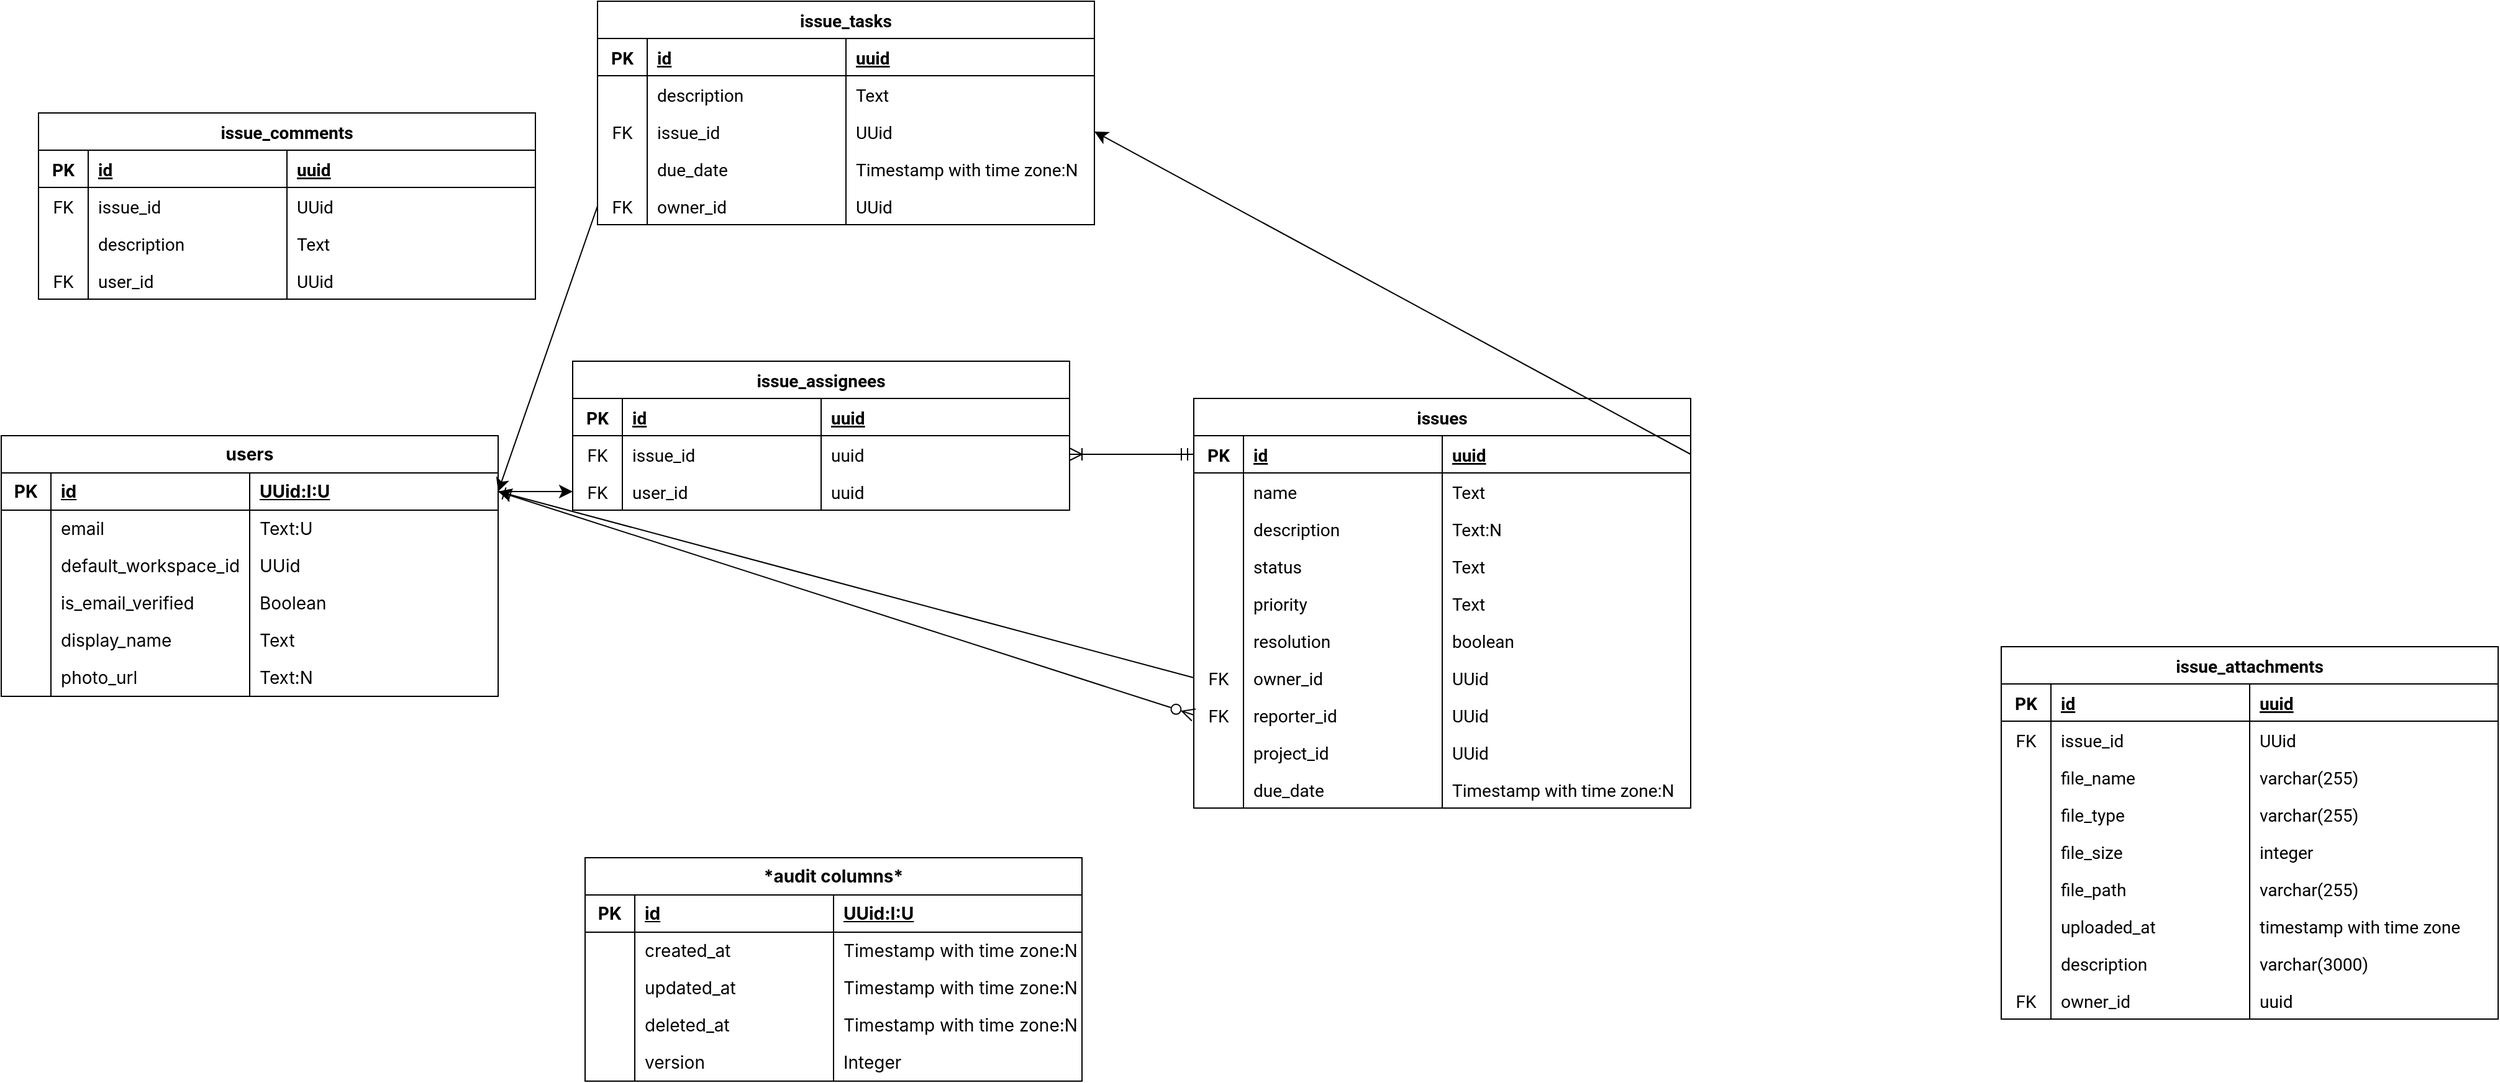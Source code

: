 <mxfile version="22.0.2" type="device">
  <diagram id="R2lEEEUBdFMjLlhIrx00" name="Page-1">
    <mxGraphModel dx="1134" dy="1580" grid="1" gridSize="10" guides="1" tooltips="1" connect="1" arrows="0" fold="1" page="1" pageScale="1" pageWidth="1169" pageHeight="827" background="none" math="0" shadow="0" extFonts="Permanent Marker^https://fonts.googleapis.com/css?family=Permanent+Marker">
      <root>
        <object label="" id="0">
          <mxCell />
        </object>
        <mxCell id="1" parent="0" />
        <mxCell id="a-oPj_MtDfVUhcW77k4z-57" value="&lt;b style=&quot;font-size: 14px;&quot;&gt;*&lt;/b&gt;&lt;b style=&quot;border-color: var(--border-color); font-size: 14px;&quot;&gt;audit columns&lt;/b&gt;&lt;b style=&quot;font-size: 14px;&quot;&gt;*&lt;/b&gt;" style="shape=table;startSize=30;container=1;collapsible=1;childLayout=tableLayout;fixedRows=1;rowLines=0;fontStyle=0;align=center;resizeLast=1;fontSize=14;fontFamily=Inter;html=1;whiteSpace=wrap;labelBorderColor=none;labelBackgroundColor=none;shadow=0;spacing=2;swimlaneFillColor=none;rounded=0;swimlaneLine=1;fillColor=none;strokeColor=default;fontSource=https%3A%2F%2Ffonts.googleapis.com%2Fcss%3Ffamily%3DInter;" parent="1" vertex="1">
          <mxGeometry x="480" y="480" width="400" height="180" as="geometry" />
        </mxCell>
        <mxCell id="a-oPj_MtDfVUhcW77k4z-58" value="" style="shape=tableRow;horizontal=0;startSize=0;swimlaneHead=0;swimlaneBody=0;fillColor=none;collapsible=0;dropTarget=0;points=[[0,0.5],[1,0.5]];portConstraint=eastwest;top=0;left=0;right=0;bottom=1;fontSize=14;fontFamily=Inter;html=1;whiteSpace=wrap;labelBorderColor=none;labelBackgroundColor=none;swimlaneFillColor=default;shadow=0;swimlaneLine=1;rounded=0;strokeColor=default;fontSource=https%3A%2F%2Ffonts.googleapis.com%2Fcss%3Ffamily%3DInter;" parent="a-oPj_MtDfVUhcW77k4z-57" vertex="1">
          <mxGeometry y="30" width="400" height="30" as="geometry" />
        </mxCell>
        <mxCell id="a-oPj_MtDfVUhcW77k4z-59" value="PK" style="shape=partialRectangle;connectable=0;fillColor=none;top=0;left=0;bottom=0;right=0;fontStyle=1;overflow=hidden;fontSize=14;fontFamily=Inter;html=1;whiteSpace=wrap;labelBorderColor=none;labelBackgroundColor=none;swimlaneFillColor=default;shadow=0;swimlaneLine=1;rounded=0;strokeColor=default;fontSource=https%3A%2F%2Ffonts.googleapis.com%2Fcss%3Ffamily%3DInter;" parent="a-oPj_MtDfVUhcW77k4z-58" vertex="1">
          <mxGeometry width="40.0" height="30" as="geometry">
            <mxRectangle width="40.0" height="30" as="alternateBounds" />
          </mxGeometry>
        </mxCell>
        <mxCell id="a-oPj_MtDfVUhcW77k4z-60" value="id" style="shape=partialRectangle;connectable=0;fillColor=none;top=0;left=0;bottom=0;right=0;align=left;spacingLeft=6;fontStyle=5;overflow=hidden;fontSize=14;fontFamily=Inter;html=1;whiteSpace=wrap;labelBorderColor=none;labelBackgroundColor=none;swimlaneFillColor=default;shadow=0;swimlaneLine=1;rounded=0;strokeColor=default;fontSource=https%3A%2F%2Ffonts.googleapis.com%2Fcss%3Ffamily%3DInter;" parent="a-oPj_MtDfVUhcW77k4z-58" vertex="1">
          <mxGeometry x="40.0" width="160.0" height="30" as="geometry">
            <mxRectangle width="160.0" height="30" as="alternateBounds" />
          </mxGeometry>
        </mxCell>
        <mxCell id="a-oPj_MtDfVUhcW77k4z-61" value="UUid:I:U" style="shape=partialRectangle;connectable=0;fillColor=none;top=0;left=0;bottom=0;right=0;align=left;spacingLeft=6;fontStyle=5;overflow=hidden;fontSize=14;fontFamily=Inter;html=1;whiteSpace=wrap;labelBorderColor=none;labelBackgroundColor=none;swimlaneFillColor=default;shadow=0;swimlaneLine=1;rounded=0;strokeColor=default;fontSource=https%3A%2F%2Ffonts.googleapis.com%2Fcss%3Ffamily%3DInter;" parent="a-oPj_MtDfVUhcW77k4z-58" vertex="1">
          <mxGeometry x="200" width="200" height="30" as="geometry">
            <mxRectangle width="200" height="30" as="alternateBounds" />
          </mxGeometry>
        </mxCell>
        <mxCell id="a-oPj_MtDfVUhcW77k4z-62" value="" style="shape=tableRow;horizontal=0;startSize=0;swimlaneHead=0;swimlaneBody=0;fillColor=none;collapsible=0;dropTarget=0;points=[[0,0.5],[1,0.5]];portConstraint=eastwest;top=0;left=0;right=0;bottom=0;fontSize=14;fontFamily=Inter;html=1;whiteSpace=wrap;labelBorderColor=none;labelBackgroundColor=none;swimlaneFillColor=default;shadow=0;swimlaneLine=1;rounded=0;strokeColor=default;fontSource=https%3A%2F%2Ffonts.googleapis.com%2Fcss%3Ffamily%3DInter;" parent="a-oPj_MtDfVUhcW77k4z-57" vertex="1">
          <mxGeometry y="60" width="400" height="30" as="geometry" />
        </mxCell>
        <mxCell id="a-oPj_MtDfVUhcW77k4z-63" value="" style="shape=partialRectangle;connectable=0;fillColor=none;top=0;left=0;bottom=0;right=0;editable=1;overflow=hidden;fontSize=14;fontFamily=Inter;html=1;whiteSpace=wrap;labelBorderColor=none;labelBackgroundColor=none;swimlaneFillColor=default;shadow=0;swimlaneLine=1;rounded=0;strokeColor=default;fontSource=https%3A%2F%2Ffonts.googleapis.com%2Fcss%3Ffamily%3DInter;" parent="a-oPj_MtDfVUhcW77k4z-62" vertex="1">
          <mxGeometry width="40.0" height="30" as="geometry">
            <mxRectangle width="40.0" height="30" as="alternateBounds" />
          </mxGeometry>
        </mxCell>
        <mxCell id="a-oPj_MtDfVUhcW77k4z-64" value="created_at" style="shape=partialRectangle;connectable=0;fillColor=none;top=0;left=0;bottom=0;right=0;align=left;spacingLeft=6;overflow=hidden;fontSize=14;fontFamily=Inter;html=1;whiteSpace=wrap;labelBorderColor=none;labelBackgroundColor=none;swimlaneFillColor=default;shadow=0;swimlaneLine=1;rounded=0;strokeColor=default;fontSource=https%3A%2F%2Ffonts.googleapis.com%2Fcss%3Ffamily%3DInter;" parent="a-oPj_MtDfVUhcW77k4z-62" vertex="1">
          <mxGeometry x="40.0" width="160.0" height="30" as="geometry">
            <mxRectangle width="160.0" height="30" as="alternateBounds" />
          </mxGeometry>
        </mxCell>
        <mxCell id="a-oPj_MtDfVUhcW77k4z-65" value="Timestamp with time zone:N" style="shape=partialRectangle;connectable=0;fillColor=none;top=0;left=0;bottom=0;right=0;align=left;spacingLeft=6;overflow=hidden;fontSize=14;fontFamily=Inter;html=1;whiteSpace=wrap;labelBorderColor=none;labelBackgroundColor=none;swimlaneFillColor=default;shadow=0;swimlaneLine=1;rounded=0;strokeColor=default;fontSource=https%3A%2F%2Ffonts.googleapis.com%2Fcss%3Ffamily%3DInter;" parent="a-oPj_MtDfVUhcW77k4z-62" vertex="1">
          <mxGeometry x="200" width="200" height="30" as="geometry">
            <mxRectangle width="200" height="30" as="alternateBounds" />
          </mxGeometry>
        </mxCell>
        <mxCell id="a-oPj_MtDfVUhcW77k4z-66" value="" style="shape=tableRow;horizontal=0;startSize=0;swimlaneHead=0;swimlaneBody=0;fillColor=none;collapsible=0;dropTarget=0;points=[[0,0.5],[1,0.5]];portConstraint=eastwest;top=0;left=0;right=0;bottom=0;fontSize=14;fontFamily=Inter;html=1;whiteSpace=wrap;labelBorderColor=none;labelBackgroundColor=none;swimlaneFillColor=default;shadow=0;swimlaneLine=1;rounded=0;strokeColor=default;fontSource=https%3A%2F%2Ffonts.googleapis.com%2Fcss%3Ffamily%3DInter;" parent="a-oPj_MtDfVUhcW77k4z-57" vertex="1">
          <mxGeometry y="90" width="400" height="30" as="geometry" />
        </mxCell>
        <mxCell id="a-oPj_MtDfVUhcW77k4z-67" value="" style="shape=partialRectangle;connectable=0;fillColor=none;top=0;left=0;bottom=0;right=0;editable=1;overflow=hidden;fontSize=14;fontFamily=Inter;html=1;whiteSpace=wrap;labelBorderColor=none;labelBackgroundColor=none;swimlaneFillColor=default;shadow=0;swimlaneLine=1;perimeterSpacing=0;rounded=0;strokeColor=default;fontSource=https%3A%2F%2Ffonts.googleapis.com%2Fcss%3Ffamily%3DInter;" parent="a-oPj_MtDfVUhcW77k4z-66" vertex="1">
          <mxGeometry width="40.0" height="30" as="geometry">
            <mxRectangle width="40.0" height="30" as="alternateBounds" />
          </mxGeometry>
        </mxCell>
        <mxCell id="a-oPj_MtDfVUhcW77k4z-68" value="updated_at" style="shape=partialRectangle;connectable=0;fillColor=none;top=0;left=0;bottom=0;right=0;align=left;spacingLeft=6;overflow=hidden;fontSize=14;fontFamily=Inter;html=1;whiteSpace=wrap;labelBorderColor=none;labelBackgroundColor=none;swimlaneFillColor=default;shadow=0;swimlaneLine=1;perimeterSpacing=0;rounded=0;strokeColor=default;fontSource=https%3A%2F%2Ffonts.googleapis.com%2Fcss%3Ffamily%3DInter;" parent="a-oPj_MtDfVUhcW77k4z-66" vertex="1">
          <mxGeometry x="40.0" width="160.0" height="30" as="geometry">
            <mxRectangle width="160.0" height="30" as="alternateBounds" />
          </mxGeometry>
        </mxCell>
        <mxCell id="a-oPj_MtDfVUhcW77k4z-69" value="Timestamp with time zone:N" style="shape=partialRectangle;connectable=0;fillColor=none;top=0;left=0;bottom=0;right=0;align=left;spacingLeft=6;overflow=hidden;fontSize=14;fontFamily=Inter;html=1;whiteSpace=wrap;labelBorderColor=none;labelBackgroundColor=none;swimlaneFillColor=default;shadow=0;swimlaneLine=1;perimeterSpacing=0;rounded=0;strokeColor=default;fontSource=https%3A%2F%2Ffonts.googleapis.com%2Fcss%3Ffamily%3DInter;" parent="a-oPj_MtDfVUhcW77k4z-66" vertex="1">
          <mxGeometry x="200" width="200" height="30" as="geometry">
            <mxRectangle width="200" height="30" as="alternateBounds" />
          </mxGeometry>
        </mxCell>
        <mxCell id="a-oPj_MtDfVUhcW77k4z-70" style="shape=tableRow;horizontal=0;startSize=0;swimlaneHead=0;swimlaneBody=0;fillColor=none;collapsible=0;dropTarget=0;points=[[0,0.5],[1,0.5]];portConstraint=eastwest;top=0;left=0;right=0;bottom=0;fontSize=14;fontFamily=Inter;html=1;whiteSpace=wrap;labelBorderColor=none;labelBackgroundColor=none;swimlaneFillColor=default;shadow=0;swimlaneLine=1;rounded=0;strokeColor=default;fontSource=https%3A%2F%2Ffonts.googleapis.com%2Fcss%3Ffamily%3DInter;" parent="a-oPj_MtDfVUhcW77k4z-57" vertex="1">
          <mxGeometry y="120" width="400" height="30" as="geometry" />
        </mxCell>
        <mxCell id="a-oPj_MtDfVUhcW77k4z-71" style="shape=partialRectangle;connectable=0;fillColor=none;top=0;left=0;bottom=0;right=0;editable=1;overflow=hidden;fontSize=14;fontFamily=Inter;html=1;whiteSpace=wrap;labelBorderColor=none;labelBackgroundColor=none;swimlaneFillColor=default;shadow=0;swimlaneLine=1;perimeterSpacing=0;rounded=0;strokeColor=default;fontSource=https%3A%2F%2Ffonts.googleapis.com%2Fcss%3Ffamily%3DInter;" parent="a-oPj_MtDfVUhcW77k4z-70" vertex="1">
          <mxGeometry width="40.0" height="30" as="geometry">
            <mxRectangle width="40.0" height="30" as="alternateBounds" />
          </mxGeometry>
        </mxCell>
        <mxCell id="a-oPj_MtDfVUhcW77k4z-72" value="deleted_at" style="shape=partialRectangle;connectable=0;fillColor=none;top=0;left=0;bottom=0;right=0;align=left;spacingLeft=6;overflow=hidden;fontSize=14;fontFamily=Inter;html=1;whiteSpace=wrap;labelBorderColor=none;labelBackgroundColor=none;swimlaneFillColor=default;shadow=0;swimlaneLine=1;perimeterSpacing=0;rounded=0;strokeColor=default;fontSource=https%3A%2F%2Ffonts.googleapis.com%2Fcss%3Ffamily%3DInter;" parent="a-oPj_MtDfVUhcW77k4z-70" vertex="1">
          <mxGeometry x="40.0" width="160.0" height="30" as="geometry">
            <mxRectangle width="160.0" height="30" as="alternateBounds" />
          </mxGeometry>
        </mxCell>
        <mxCell id="a-oPj_MtDfVUhcW77k4z-73" value="Timestamp with time zone:N" style="shape=partialRectangle;connectable=0;fillColor=none;top=0;left=0;bottom=0;right=0;align=left;spacingLeft=6;overflow=hidden;fontSize=14;fontFamily=Inter;html=1;whiteSpace=wrap;labelBorderColor=none;labelBackgroundColor=none;swimlaneFillColor=default;shadow=0;swimlaneLine=1;perimeterSpacing=0;rounded=0;strokeColor=default;fontSource=https%3A%2F%2Ffonts.googleapis.com%2Fcss%3Ffamily%3DInter;" parent="a-oPj_MtDfVUhcW77k4z-70" vertex="1">
          <mxGeometry x="200" width="200" height="30" as="geometry">
            <mxRectangle width="200" height="30" as="alternateBounds" />
          </mxGeometry>
        </mxCell>
        <mxCell id="a-oPj_MtDfVUhcW77k4z-74" style="shape=tableRow;horizontal=0;startSize=0;swimlaneHead=0;swimlaneBody=0;fillColor=none;collapsible=0;dropTarget=0;points=[[0,0.5],[1,0.5]];portConstraint=eastwest;top=0;left=0;right=0;bottom=0;fontSize=14;fontFamily=Inter;html=1;whiteSpace=wrap;labelBorderColor=none;labelBackgroundColor=none;swimlaneFillColor=default;shadow=0;swimlaneLine=1;rounded=0;strokeColor=default;fontSource=https%3A%2F%2Ffonts.googleapis.com%2Fcss%3Ffamily%3DInter;" parent="a-oPj_MtDfVUhcW77k4z-57" vertex="1">
          <mxGeometry y="150" width="400" height="30" as="geometry" />
        </mxCell>
        <mxCell id="a-oPj_MtDfVUhcW77k4z-75" style="shape=partialRectangle;connectable=0;fillColor=none;top=0;left=0;bottom=0;right=0;editable=1;overflow=hidden;fontSize=14;fontFamily=Inter;html=1;whiteSpace=wrap;labelBorderColor=none;labelBackgroundColor=none;swimlaneFillColor=default;shadow=0;swimlaneLine=1;perimeterSpacing=0;rounded=0;strokeColor=default;fontSource=https%3A%2F%2Ffonts.googleapis.com%2Fcss%3Ffamily%3DInter;" parent="a-oPj_MtDfVUhcW77k4z-74" vertex="1">
          <mxGeometry width="40.0" height="30" as="geometry">
            <mxRectangle width="40.0" height="30" as="alternateBounds" />
          </mxGeometry>
        </mxCell>
        <mxCell id="a-oPj_MtDfVUhcW77k4z-76" value="version" style="shape=partialRectangle;connectable=0;fillColor=none;top=0;left=0;bottom=0;right=0;align=left;spacingLeft=6;overflow=hidden;fontSize=14;fontFamily=Inter;html=1;whiteSpace=wrap;labelBorderColor=none;labelBackgroundColor=none;swimlaneFillColor=default;shadow=0;swimlaneLine=1;perimeterSpacing=0;rounded=0;strokeColor=default;fontSource=https%3A%2F%2Ffonts.googleapis.com%2Fcss%3Ffamily%3DInter;" parent="a-oPj_MtDfVUhcW77k4z-74" vertex="1">
          <mxGeometry x="40.0" width="160.0" height="30" as="geometry">
            <mxRectangle width="160.0" height="30" as="alternateBounds" />
          </mxGeometry>
        </mxCell>
        <mxCell id="a-oPj_MtDfVUhcW77k4z-77" value="Integer" style="shape=partialRectangle;connectable=0;fillColor=none;top=0;left=0;bottom=0;right=0;align=left;spacingLeft=6;overflow=hidden;fontSize=14;fontFamily=Inter;html=1;whiteSpace=wrap;labelBorderColor=none;labelBackgroundColor=none;swimlaneFillColor=default;shadow=0;swimlaneLine=1;perimeterSpacing=0;rounded=0;strokeColor=default;fontSource=https%3A%2F%2Ffonts.googleapis.com%2Fcss%3Ffamily%3DInter;" parent="a-oPj_MtDfVUhcW77k4z-74" vertex="1">
          <mxGeometry x="200" width="200" height="30" as="geometry">
            <mxRectangle width="200" height="30" as="alternateBounds" />
          </mxGeometry>
        </mxCell>
        <mxCell id="wmbltMZWieqaxzGeqLHv-57" value="issues" style="shape=table;startSize=30;container=1;collapsible=1;childLayout=tableLayout;fixedRows=1;rowLines=0;fontStyle=1;align=center;resizeLast=1;fontFamily=Roboto;fontSource=https%3A%2F%2Ffonts.googleapis.com%2Fcss%3Ffamily%3DRoboto;fontSize=14;rounded=0;" parent="1" vertex="1">
          <mxGeometry x="970" y="110" width="400" height="330" as="geometry" />
        </mxCell>
        <mxCell id="wmbltMZWieqaxzGeqLHv-58" value="" style="shape=tableRow;horizontal=0;startSize=0;swimlaneHead=0;swimlaneBody=0;fillColor=none;collapsible=0;dropTarget=0;points=[[0,0.5],[1,0.5]];portConstraint=eastwest;top=0;left=0;right=0;bottom=1;fontFamily=Roboto;fontSource=https%3A%2F%2Ffonts.googleapis.com%2Fcss%3Ffamily%3DRoboto;fontSize=14;rounded=0;" parent="wmbltMZWieqaxzGeqLHv-57" vertex="1">
          <mxGeometry y="30" width="400" height="30" as="geometry" />
        </mxCell>
        <mxCell id="wmbltMZWieqaxzGeqLHv-59" value="PK" style="shape=partialRectangle;connectable=0;fillColor=none;top=0;left=0;bottom=0;right=0;fontStyle=1;overflow=hidden;fontFamily=Roboto;fontSource=https%3A%2F%2Ffonts.googleapis.com%2Fcss%3Ffamily%3DRoboto;fontSize=14;rounded=0;" parent="wmbltMZWieqaxzGeqLHv-58" vertex="1">
          <mxGeometry width="40" height="30" as="geometry">
            <mxRectangle width="40" height="30" as="alternateBounds" />
          </mxGeometry>
        </mxCell>
        <mxCell id="wmbltMZWieqaxzGeqLHv-60" value="id" style="shape=partialRectangle;connectable=0;fillColor=none;top=0;left=0;bottom=0;right=0;align=left;spacingLeft=6;fontStyle=5;overflow=hidden;fontFamily=Roboto;fontSource=https%3A%2F%2Ffonts.googleapis.com%2Fcss%3Ffamily%3DRoboto;fontSize=14;rounded=0;" parent="wmbltMZWieqaxzGeqLHv-58" vertex="1">
          <mxGeometry x="40" width="160" height="30" as="geometry">
            <mxRectangle width="160" height="30" as="alternateBounds" />
          </mxGeometry>
        </mxCell>
        <mxCell id="wmbltMZWieqaxzGeqLHv-61" value="uuid" style="shape=partialRectangle;connectable=0;fillColor=none;top=0;left=0;bottom=0;right=0;align=left;spacingLeft=6;fontStyle=5;overflow=hidden;fontFamily=Roboto;fontSource=https%3A%2F%2Ffonts.googleapis.com%2Fcss%3Ffamily%3DRoboto;fontSize=14;rounded=0;" parent="wmbltMZWieqaxzGeqLHv-58" vertex="1">
          <mxGeometry x="200" width="200" height="30" as="geometry">
            <mxRectangle width="200" height="30" as="alternateBounds" />
          </mxGeometry>
        </mxCell>
        <mxCell id="wmbltMZWieqaxzGeqLHv-62" value="" style="shape=tableRow;horizontal=0;startSize=0;swimlaneHead=0;swimlaneBody=0;fillColor=none;collapsible=0;dropTarget=0;points=[[0,0.5],[1,0.5]];portConstraint=eastwest;top=0;left=0;right=0;bottom=0;fontFamily=Roboto;fontSource=https%3A%2F%2Ffonts.googleapis.com%2Fcss%3Ffamily%3DRoboto;fontSize=14;rounded=0;" parent="wmbltMZWieqaxzGeqLHv-57" vertex="1">
          <mxGeometry y="60" width="400" height="30" as="geometry" />
        </mxCell>
        <mxCell id="wmbltMZWieqaxzGeqLHv-63" value="" style="shape=partialRectangle;connectable=0;fillColor=none;top=0;left=0;bottom=0;right=0;editable=1;overflow=hidden;fontFamily=Roboto;fontSource=https%3A%2F%2Ffonts.googleapis.com%2Fcss%3Ffamily%3DRoboto;fontSize=14;rounded=0;" parent="wmbltMZWieqaxzGeqLHv-62" vertex="1">
          <mxGeometry width="40" height="30" as="geometry">
            <mxRectangle width="40" height="30" as="alternateBounds" />
          </mxGeometry>
        </mxCell>
        <mxCell id="wmbltMZWieqaxzGeqLHv-64" value="name" style="shape=partialRectangle;connectable=0;fillColor=none;top=0;left=0;bottom=0;right=0;align=left;spacingLeft=6;overflow=hidden;fontFamily=Roboto;fontSource=https%3A%2F%2Ffonts.googleapis.com%2Fcss%3Ffamily%3DRoboto;fontSize=14;rounded=0;" parent="wmbltMZWieqaxzGeqLHv-62" vertex="1">
          <mxGeometry x="40" width="160" height="30" as="geometry">
            <mxRectangle width="160" height="30" as="alternateBounds" />
          </mxGeometry>
        </mxCell>
        <mxCell id="wmbltMZWieqaxzGeqLHv-65" value="Text" style="shape=partialRectangle;connectable=0;fillColor=none;top=0;left=0;bottom=0;right=0;align=left;spacingLeft=6;overflow=hidden;fontFamily=Roboto;fontSource=https%3A%2F%2Ffonts.googleapis.com%2Fcss%3Ffamily%3DRoboto;fontSize=14;rounded=0;" parent="wmbltMZWieqaxzGeqLHv-62" vertex="1">
          <mxGeometry x="200" width="200" height="30" as="geometry">
            <mxRectangle width="200" height="30" as="alternateBounds" />
          </mxGeometry>
        </mxCell>
        <mxCell id="wmbltMZWieqaxzGeqLHv-66" value="" style="shape=tableRow;horizontal=0;startSize=0;swimlaneHead=0;swimlaneBody=0;fillColor=none;collapsible=0;dropTarget=0;points=[[0,0.5],[1,0.5]];portConstraint=eastwest;top=0;left=0;right=0;bottom=0;fontFamily=Roboto;fontSource=https%3A%2F%2Ffonts.googleapis.com%2Fcss%3Ffamily%3DRoboto;fontSize=14;rounded=0;" parent="wmbltMZWieqaxzGeqLHv-57" vertex="1">
          <mxGeometry y="90" width="400" height="30" as="geometry" />
        </mxCell>
        <mxCell id="wmbltMZWieqaxzGeqLHv-67" value="" style="shape=partialRectangle;connectable=0;fillColor=none;top=0;left=0;bottom=0;right=0;editable=1;overflow=hidden;fontFamily=Roboto;fontSource=https%3A%2F%2Ffonts.googleapis.com%2Fcss%3Ffamily%3DRoboto;fontSize=14;rounded=0;" parent="wmbltMZWieqaxzGeqLHv-66" vertex="1">
          <mxGeometry width="40" height="30" as="geometry">
            <mxRectangle width="40" height="30" as="alternateBounds" />
          </mxGeometry>
        </mxCell>
        <mxCell id="wmbltMZWieqaxzGeqLHv-68" value="description" style="shape=partialRectangle;connectable=0;fillColor=none;top=0;left=0;bottom=0;right=0;align=left;spacingLeft=6;overflow=hidden;fontFamily=Roboto;fontSource=https%3A%2F%2Ffonts.googleapis.com%2Fcss%3Ffamily%3DRoboto;fontSize=14;rounded=0;" parent="wmbltMZWieqaxzGeqLHv-66" vertex="1">
          <mxGeometry x="40" width="160" height="30" as="geometry">
            <mxRectangle width="160" height="30" as="alternateBounds" />
          </mxGeometry>
        </mxCell>
        <mxCell id="wmbltMZWieqaxzGeqLHv-69" value="Text:N" style="shape=partialRectangle;connectable=0;fillColor=none;top=0;left=0;bottom=0;right=0;align=left;spacingLeft=6;overflow=hidden;fontFamily=Roboto;fontSource=https%3A%2F%2Ffonts.googleapis.com%2Fcss%3Ffamily%3DRoboto;fontSize=14;rounded=0;" parent="wmbltMZWieqaxzGeqLHv-66" vertex="1">
          <mxGeometry x="200" width="200" height="30" as="geometry">
            <mxRectangle width="200" height="30" as="alternateBounds" />
          </mxGeometry>
        </mxCell>
        <mxCell id="wmbltMZWieqaxzGeqLHv-70" value="" style="shape=tableRow;horizontal=0;startSize=0;swimlaneHead=0;swimlaneBody=0;fillColor=none;collapsible=0;dropTarget=0;points=[[0,0.5],[1,0.5]];portConstraint=eastwest;top=0;left=0;right=0;bottom=0;fontFamily=Roboto;fontSource=https%3A%2F%2Ffonts.googleapis.com%2Fcss%3Ffamily%3DRoboto;fontSize=14;rounded=0;" parent="wmbltMZWieqaxzGeqLHv-57" vertex="1">
          <mxGeometry y="120" width="400" height="30" as="geometry" />
        </mxCell>
        <mxCell id="wmbltMZWieqaxzGeqLHv-71" value="" style="shape=partialRectangle;connectable=0;fillColor=none;top=0;left=0;bottom=0;right=0;editable=1;overflow=hidden;fontFamily=Roboto;fontSource=https%3A%2F%2Ffonts.googleapis.com%2Fcss%3Ffamily%3DRoboto;fontSize=14;rounded=0;" parent="wmbltMZWieqaxzGeqLHv-70" vertex="1">
          <mxGeometry width="40" height="30" as="geometry">
            <mxRectangle width="40" height="30" as="alternateBounds" />
          </mxGeometry>
        </mxCell>
        <mxCell id="wmbltMZWieqaxzGeqLHv-72" value="status" style="shape=partialRectangle;connectable=0;fillColor=none;top=0;left=0;bottom=0;right=0;align=left;spacingLeft=6;overflow=hidden;shadow=0;fontFamily=Roboto;fontSource=https%3A%2F%2Ffonts.googleapis.com%2Fcss%3Ffamily%3DRoboto;fontSize=14;rounded=0;" parent="wmbltMZWieqaxzGeqLHv-70" vertex="1">
          <mxGeometry x="40" width="160" height="30" as="geometry">
            <mxRectangle width="160" height="30" as="alternateBounds" />
          </mxGeometry>
        </mxCell>
        <mxCell id="wmbltMZWieqaxzGeqLHv-73" value="Text" style="shape=partialRectangle;connectable=0;fillColor=none;top=0;left=0;bottom=0;right=0;align=left;spacingLeft=6;overflow=hidden;shadow=0;fontFamily=Roboto;fontSource=https%3A%2F%2Ffonts.googleapis.com%2Fcss%3Ffamily%3DRoboto;fontSize=14;rounded=0;" parent="wmbltMZWieqaxzGeqLHv-70" vertex="1">
          <mxGeometry x="200" width="200" height="30" as="geometry">
            <mxRectangle width="200" height="30" as="alternateBounds" />
          </mxGeometry>
        </mxCell>
        <mxCell id="wmbltMZWieqaxzGeqLHv-74" style="shape=tableRow;horizontal=0;startSize=0;swimlaneHead=0;swimlaneBody=0;fillColor=none;collapsible=0;dropTarget=0;points=[[0,0.5],[1,0.5]];portConstraint=eastwest;top=0;left=0;right=0;bottom=0;fontFamily=Roboto;fontSource=https%3A%2F%2Ffonts.googleapis.com%2Fcss%3Ffamily%3DRoboto;fontSize=14;rounded=0;" parent="wmbltMZWieqaxzGeqLHv-57" vertex="1">
          <mxGeometry y="150" width="400" height="30" as="geometry" />
        </mxCell>
        <mxCell id="wmbltMZWieqaxzGeqLHv-75" value="" style="shape=partialRectangle;connectable=0;fillColor=none;top=0;left=0;bottom=0;right=0;editable=1;overflow=hidden;fontFamily=Roboto;fontSource=https%3A%2F%2Ffonts.googleapis.com%2Fcss%3Ffamily%3DRoboto;fontSize=14;rounded=0;" parent="wmbltMZWieqaxzGeqLHv-74" vertex="1">
          <mxGeometry width="40" height="30" as="geometry">
            <mxRectangle width="40" height="30" as="alternateBounds" />
          </mxGeometry>
        </mxCell>
        <mxCell id="wmbltMZWieqaxzGeqLHv-76" value="priority" style="shape=partialRectangle;connectable=0;fillColor=none;top=0;left=0;bottom=0;right=0;align=left;spacingLeft=6;overflow=hidden;shadow=0;fontFamily=Roboto;fontSource=https%3A%2F%2Ffonts.googleapis.com%2Fcss%3Ffamily%3DRoboto;fontSize=14;rounded=0;" parent="wmbltMZWieqaxzGeqLHv-74" vertex="1">
          <mxGeometry x="40" width="160" height="30" as="geometry">
            <mxRectangle width="160" height="30" as="alternateBounds" />
          </mxGeometry>
        </mxCell>
        <mxCell id="wmbltMZWieqaxzGeqLHv-77" value="Text" style="shape=partialRectangle;connectable=0;fillColor=none;top=0;left=0;bottom=0;right=0;align=left;spacingLeft=6;overflow=hidden;shadow=0;fontFamily=Roboto;fontSource=https%3A%2F%2Ffonts.googleapis.com%2Fcss%3Ffamily%3DRoboto;fontSize=14;rounded=0;" parent="wmbltMZWieqaxzGeqLHv-74" vertex="1">
          <mxGeometry x="200" width="200" height="30" as="geometry">
            <mxRectangle width="200" height="30" as="alternateBounds" />
          </mxGeometry>
        </mxCell>
        <mxCell id="wmbltMZWieqaxzGeqLHv-78" style="shape=tableRow;horizontal=0;startSize=0;swimlaneHead=0;swimlaneBody=0;fillColor=none;collapsible=0;dropTarget=0;points=[[0,0.5],[1,0.5]];portConstraint=eastwest;top=0;left=0;right=0;bottom=0;fontFamily=Roboto;fontSource=https%3A%2F%2Ffonts.googleapis.com%2Fcss%3Ffamily%3DRoboto;fontSize=14;rounded=0;" parent="wmbltMZWieqaxzGeqLHv-57" vertex="1">
          <mxGeometry y="180" width="400" height="30" as="geometry" />
        </mxCell>
        <mxCell id="wmbltMZWieqaxzGeqLHv-79" style="shape=partialRectangle;connectable=0;fillColor=none;top=0;left=0;bottom=0;right=0;editable=1;overflow=hidden;fontFamily=Roboto;fontSource=https%3A%2F%2Ffonts.googleapis.com%2Fcss%3Ffamily%3DRoboto;fontSize=14;rounded=0;" parent="wmbltMZWieqaxzGeqLHv-78" vertex="1">
          <mxGeometry width="40" height="30" as="geometry">
            <mxRectangle width="40" height="30" as="alternateBounds" />
          </mxGeometry>
        </mxCell>
        <mxCell id="wmbltMZWieqaxzGeqLHv-80" value="resolution" style="shape=partialRectangle;connectable=0;fillColor=none;top=0;left=0;bottom=0;right=0;align=left;spacingLeft=6;overflow=hidden;shadow=0;fontFamily=Roboto;fontSource=https%3A%2F%2Ffonts.googleapis.com%2Fcss%3Ffamily%3DRoboto;fontSize=14;rounded=0;" parent="wmbltMZWieqaxzGeqLHv-78" vertex="1">
          <mxGeometry x="40" width="160" height="30" as="geometry">
            <mxRectangle width="160" height="30" as="alternateBounds" />
          </mxGeometry>
        </mxCell>
        <mxCell id="wmbltMZWieqaxzGeqLHv-81" value="boolean" style="shape=partialRectangle;connectable=0;fillColor=none;top=0;left=0;bottom=0;right=0;align=left;spacingLeft=6;overflow=hidden;shadow=0;fontFamily=Roboto;fontSource=https%3A%2F%2Ffonts.googleapis.com%2Fcss%3Ffamily%3DRoboto;fontSize=14;rounded=0;" parent="wmbltMZWieqaxzGeqLHv-78" vertex="1">
          <mxGeometry x="200" width="200" height="30" as="geometry">
            <mxRectangle width="200" height="30" as="alternateBounds" />
          </mxGeometry>
        </mxCell>
        <mxCell id="wmbltMZWieqaxzGeqLHv-82" style="shape=tableRow;horizontal=0;startSize=0;swimlaneHead=0;swimlaneBody=0;fillColor=none;collapsible=0;dropTarget=0;points=[[0,0.5],[1,0.5]];portConstraint=eastwest;top=0;left=0;right=0;bottom=0;fontFamily=Roboto;fontSource=https%3A%2F%2Ffonts.googleapis.com%2Fcss%3Ffamily%3DRoboto;fontSize=14;rounded=0;" parent="wmbltMZWieqaxzGeqLHv-57" vertex="1">
          <mxGeometry y="210" width="400" height="30" as="geometry" />
        </mxCell>
        <mxCell id="wmbltMZWieqaxzGeqLHv-83" value="FK" style="shape=partialRectangle;connectable=0;fillColor=none;top=0;left=0;bottom=0;right=0;editable=1;overflow=hidden;fontFamily=Roboto;fontSource=https%3A%2F%2Ffonts.googleapis.com%2Fcss%3Ffamily%3DRoboto;fontSize=14;rounded=0;" parent="wmbltMZWieqaxzGeqLHv-82" vertex="1">
          <mxGeometry width="40" height="30" as="geometry">
            <mxRectangle width="40" height="30" as="alternateBounds" />
          </mxGeometry>
        </mxCell>
        <mxCell id="wmbltMZWieqaxzGeqLHv-84" value="owner_id" style="shape=partialRectangle;connectable=0;fillColor=none;top=0;left=0;bottom=0;right=0;align=left;spacingLeft=6;overflow=hidden;shadow=0;fontFamily=Roboto;fontSource=https%3A%2F%2Ffonts.googleapis.com%2Fcss%3Ffamily%3DRoboto;fontSize=14;rounded=0;" parent="wmbltMZWieqaxzGeqLHv-82" vertex="1">
          <mxGeometry x="40" width="160" height="30" as="geometry">
            <mxRectangle width="160" height="30" as="alternateBounds" />
          </mxGeometry>
        </mxCell>
        <mxCell id="wmbltMZWieqaxzGeqLHv-85" value="UUid" style="shape=partialRectangle;connectable=0;fillColor=none;top=0;left=0;bottom=0;right=0;align=left;spacingLeft=6;overflow=hidden;shadow=0;fontFamily=Roboto;fontSource=https%3A%2F%2Ffonts.googleapis.com%2Fcss%3Ffamily%3DRoboto;fontSize=14;rounded=0;" parent="wmbltMZWieqaxzGeqLHv-82" vertex="1">
          <mxGeometry x="200" width="200" height="30" as="geometry">
            <mxRectangle width="200" height="30" as="alternateBounds" />
          </mxGeometry>
        </mxCell>
        <mxCell id="wmbltMZWieqaxzGeqLHv-86" style="shape=tableRow;horizontal=0;startSize=0;swimlaneHead=0;swimlaneBody=0;fillColor=none;collapsible=0;dropTarget=0;points=[[0,0.5],[1,0.5]];portConstraint=eastwest;top=0;left=0;right=0;bottom=0;fontFamily=Roboto;fontSource=https%3A%2F%2Ffonts.googleapis.com%2Fcss%3Ffamily%3DRoboto;fontSize=14;rounded=0;" parent="wmbltMZWieqaxzGeqLHv-57" vertex="1">
          <mxGeometry y="240" width="400" height="30" as="geometry" />
        </mxCell>
        <mxCell id="wmbltMZWieqaxzGeqLHv-87" value="FK" style="shape=partialRectangle;connectable=0;fillColor=none;top=0;left=0;bottom=0;right=0;editable=1;overflow=hidden;fontFamily=Roboto;fontSource=https%3A%2F%2Ffonts.googleapis.com%2Fcss%3Ffamily%3DRoboto;fontSize=14;rounded=0;" parent="wmbltMZWieqaxzGeqLHv-86" vertex="1">
          <mxGeometry width="40" height="30" as="geometry">
            <mxRectangle width="40" height="30" as="alternateBounds" />
          </mxGeometry>
        </mxCell>
        <mxCell id="wmbltMZWieqaxzGeqLHv-88" value="reporter_id" style="shape=partialRectangle;connectable=0;fillColor=none;top=0;left=0;bottom=0;right=0;align=left;spacingLeft=6;overflow=hidden;shadow=0;fontFamily=Roboto;fontSource=https%3A%2F%2Ffonts.googleapis.com%2Fcss%3Ffamily%3DRoboto;fontSize=14;rounded=0;" parent="wmbltMZWieqaxzGeqLHv-86" vertex="1">
          <mxGeometry x="40" width="160" height="30" as="geometry">
            <mxRectangle width="160" height="30" as="alternateBounds" />
          </mxGeometry>
        </mxCell>
        <mxCell id="wmbltMZWieqaxzGeqLHv-89" value="UUid" style="shape=partialRectangle;connectable=0;fillColor=none;top=0;left=0;bottom=0;right=0;align=left;spacingLeft=6;overflow=hidden;shadow=0;fontFamily=Roboto;fontSource=https%3A%2F%2Ffonts.googleapis.com%2Fcss%3Ffamily%3DRoboto;fontSize=14;rounded=0;" parent="wmbltMZWieqaxzGeqLHv-86" vertex="1">
          <mxGeometry x="200" width="200" height="30" as="geometry">
            <mxRectangle width="200" height="30" as="alternateBounds" />
          </mxGeometry>
        </mxCell>
        <mxCell id="wmbltMZWieqaxzGeqLHv-90" style="shape=tableRow;horizontal=0;startSize=0;swimlaneHead=0;swimlaneBody=0;fillColor=none;collapsible=0;dropTarget=0;points=[[0,0.5],[1,0.5]];portConstraint=eastwest;top=0;left=0;right=0;bottom=0;fontFamily=Roboto;fontSource=https%3A%2F%2Ffonts.googleapis.com%2Fcss%3Ffamily%3DRoboto;fontSize=14;rounded=0;" parent="wmbltMZWieqaxzGeqLHv-57" vertex="1">
          <mxGeometry y="270" width="400" height="30" as="geometry" />
        </mxCell>
        <mxCell id="wmbltMZWieqaxzGeqLHv-91" value="" style="shape=partialRectangle;connectable=0;fillColor=none;top=0;left=0;bottom=0;right=0;editable=1;overflow=hidden;fontFamily=Roboto;fontSource=https%3A%2F%2Ffonts.googleapis.com%2Fcss%3Ffamily%3DRoboto;fontSize=14;rounded=0;" parent="wmbltMZWieqaxzGeqLHv-90" vertex="1">
          <mxGeometry width="40" height="30" as="geometry">
            <mxRectangle width="40" height="30" as="alternateBounds" />
          </mxGeometry>
        </mxCell>
        <mxCell id="wmbltMZWieqaxzGeqLHv-92" value="project_id" style="shape=partialRectangle;connectable=0;fillColor=none;top=0;left=0;bottom=0;right=0;align=left;spacingLeft=6;overflow=hidden;shadow=0;fontFamily=Roboto;fontSource=https%3A%2F%2Ffonts.googleapis.com%2Fcss%3Ffamily%3DRoboto;fontSize=14;rounded=0;" parent="wmbltMZWieqaxzGeqLHv-90" vertex="1">
          <mxGeometry x="40" width="160" height="30" as="geometry">
            <mxRectangle width="160" height="30" as="alternateBounds" />
          </mxGeometry>
        </mxCell>
        <mxCell id="wmbltMZWieqaxzGeqLHv-93" value="UUid" style="shape=partialRectangle;connectable=0;fillColor=none;top=0;left=0;bottom=0;right=0;align=left;spacingLeft=6;overflow=hidden;shadow=0;fontFamily=Roboto;fontSource=https%3A%2F%2Ffonts.googleapis.com%2Fcss%3Ffamily%3DRoboto;fontSize=14;rounded=0;" parent="wmbltMZWieqaxzGeqLHv-90" vertex="1">
          <mxGeometry x="200" width="200" height="30" as="geometry">
            <mxRectangle width="200" height="30" as="alternateBounds" />
          </mxGeometry>
        </mxCell>
        <mxCell id="wmbltMZWieqaxzGeqLHv-94" style="shape=tableRow;horizontal=0;startSize=0;swimlaneHead=0;swimlaneBody=0;fillColor=none;collapsible=0;dropTarget=0;points=[[0,0.5],[1,0.5]];portConstraint=eastwest;top=0;left=0;right=0;bottom=0;fontFamily=Roboto;fontSource=https%3A%2F%2Ffonts.googleapis.com%2Fcss%3Ffamily%3DRoboto;fontSize=14;rounded=0;" parent="wmbltMZWieqaxzGeqLHv-57" vertex="1">
          <mxGeometry y="300" width="400" height="30" as="geometry" />
        </mxCell>
        <mxCell id="wmbltMZWieqaxzGeqLHv-95" style="shape=partialRectangle;connectable=0;fillColor=none;top=0;left=0;bottom=0;right=0;editable=1;overflow=hidden;fontFamily=Roboto;fontSource=https%3A%2F%2Ffonts.googleapis.com%2Fcss%3Ffamily%3DRoboto;fontSize=14;rounded=0;" parent="wmbltMZWieqaxzGeqLHv-94" vertex="1">
          <mxGeometry width="40" height="30" as="geometry">
            <mxRectangle width="40" height="30" as="alternateBounds" />
          </mxGeometry>
        </mxCell>
        <mxCell id="wmbltMZWieqaxzGeqLHv-96" value="due_date" style="shape=partialRectangle;connectable=0;fillColor=none;top=0;left=0;bottom=0;right=0;align=left;spacingLeft=6;overflow=hidden;shadow=0;fontFamily=Roboto;fontSource=https%3A%2F%2Ffonts.googleapis.com%2Fcss%3Ffamily%3DRoboto;fontSize=14;rounded=0;" parent="wmbltMZWieqaxzGeqLHv-94" vertex="1">
          <mxGeometry x="40" width="160" height="30" as="geometry">
            <mxRectangle width="160" height="30" as="alternateBounds" />
          </mxGeometry>
        </mxCell>
        <mxCell id="wmbltMZWieqaxzGeqLHv-97" value="Timestamp with time zone:N" style="shape=partialRectangle;connectable=0;fillColor=none;top=0;left=0;bottom=0;right=0;align=left;spacingLeft=6;overflow=hidden;shadow=0;fontFamily=Roboto;fontSource=https%3A%2F%2Ffonts.googleapis.com%2Fcss%3Ffamily%3DRoboto;fontSize=14;rounded=0;" parent="wmbltMZWieqaxzGeqLHv-94" vertex="1">
          <mxGeometry x="200" width="200" height="30" as="geometry">
            <mxRectangle width="200" height="30" as="alternateBounds" />
          </mxGeometry>
        </mxCell>
        <mxCell id="wmbltMZWieqaxzGeqLHv-106" value="issue_tasks" style="shape=table;startSize=30;container=1;collapsible=1;childLayout=tableLayout;fixedRows=1;rowLines=0;fontStyle=1;align=center;resizeLast=1;fontFamily=Roboto;fontSource=https%3A%2F%2Ffonts.googleapis.com%2Fcss%3Ffamily%3DRoboto;fontSize=14;rounded=0;" parent="1" vertex="1">
          <mxGeometry x="490" y="-210" width="400" height="180" as="geometry" />
        </mxCell>
        <mxCell id="wmbltMZWieqaxzGeqLHv-107" value="" style="shape=tableRow;horizontal=0;startSize=0;swimlaneHead=0;swimlaneBody=0;fillColor=none;collapsible=0;dropTarget=0;points=[[0,0.5],[1,0.5]];portConstraint=eastwest;top=0;left=0;right=0;bottom=1;fontFamily=Roboto;fontSource=https%3A%2F%2Ffonts.googleapis.com%2Fcss%3Ffamily%3DRoboto;fontSize=14;rounded=0;" parent="wmbltMZWieqaxzGeqLHv-106" vertex="1">
          <mxGeometry y="30" width="400" height="30" as="geometry" />
        </mxCell>
        <mxCell id="wmbltMZWieqaxzGeqLHv-108" value="PK" style="shape=partialRectangle;connectable=0;fillColor=none;top=0;left=0;bottom=0;right=0;fontStyle=1;overflow=hidden;fontFamily=Roboto;fontSource=https%3A%2F%2Ffonts.googleapis.com%2Fcss%3Ffamily%3DRoboto;fontSize=14;rounded=0;" parent="wmbltMZWieqaxzGeqLHv-107" vertex="1">
          <mxGeometry width="40" height="30" as="geometry">
            <mxRectangle width="40" height="30" as="alternateBounds" />
          </mxGeometry>
        </mxCell>
        <mxCell id="wmbltMZWieqaxzGeqLHv-109" value="id" style="shape=partialRectangle;connectable=0;fillColor=none;top=0;left=0;bottom=0;right=0;align=left;spacingLeft=6;fontStyle=5;overflow=hidden;fontFamily=Roboto;fontSource=https%3A%2F%2Ffonts.googleapis.com%2Fcss%3Ffamily%3DRoboto;fontSize=14;rounded=0;" parent="wmbltMZWieqaxzGeqLHv-107" vertex="1">
          <mxGeometry x="40" width="160" height="30" as="geometry">
            <mxRectangle width="160" height="30" as="alternateBounds" />
          </mxGeometry>
        </mxCell>
        <mxCell id="wmbltMZWieqaxzGeqLHv-110" value="uuid" style="shape=partialRectangle;connectable=0;fillColor=none;top=0;left=0;bottom=0;right=0;align=left;spacingLeft=6;fontStyle=5;overflow=hidden;fontFamily=Roboto;fontSource=https%3A%2F%2Ffonts.googleapis.com%2Fcss%3Ffamily%3DRoboto;fontSize=14;rounded=0;" parent="wmbltMZWieqaxzGeqLHv-107" vertex="1">
          <mxGeometry x="200" width="200" height="30" as="geometry">
            <mxRectangle width="200" height="30" as="alternateBounds" />
          </mxGeometry>
        </mxCell>
        <mxCell id="wmbltMZWieqaxzGeqLHv-115" value="" style="shape=tableRow;horizontal=0;startSize=0;swimlaneHead=0;swimlaneBody=0;fillColor=none;collapsible=0;dropTarget=0;points=[[0,0.5],[1,0.5]];portConstraint=eastwest;top=0;left=0;right=0;bottom=0;fontFamily=Roboto;fontSource=https%3A%2F%2Ffonts.googleapis.com%2Fcss%3Ffamily%3DRoboto;fontSize=14;rounded=0;" parent="wmbltMZWieqaxzGeqLHv-106" vertex="1">
          <mxGeometry y="60" width="400" height="30" as="geometry" />
        </mxCell>
        <mxCell id="wmbltMZWieqaxzGeqLHv-116" value="" style="shape=partialRectangle;connectable=0;fillColor=none;top=0;left=0;bottom=0;right=0;editable=1;overflow=hidden;fontFamily=Roboto;fontSource=https%3A%2F%2Ffonts.googleapis.com%2Fcss%3Ffamily%3DRoboto;fontSize=14;rounded=0;" parent="wmbltMZWieqaxzGeqLHv-115" vertex="1">
          <mxGeometry width="40" height="30" as="geometry">
            <mxRectangle width="40" height="30" as="alternateBounds" />
          </mxGeometry>
        </mxCell>
        <mxCell id="wmbltMZWieqaxzGeqLHv-117" value="description" style="shape=partialRectangle;connectable=0;fillColor=none;top=0;left=0;bottom=0;right=0;align=left;spacingLeft=6;overflow=hidden;fontFamily=Roboto;fontSource=https%3A%2F%2Ffonts.googleapis.com%2Fcss%3Ffamily%3DRoboto;fontSize=14;rounded=0;" parent="wmbltMZWieqaxzGeqLHv-115" vertex="1">
          <mxGeometry x="40" width="160" height="30" as="geometry">
            <mxRectangle width="160" height="30" as="alternateBounds" />
          </mxGeometry>
        </mxCell>
        <mxCell id="wmbltMZWieqaxzGeqLHv-118" value="Text" style="shape=partialRectangle;connectable=0;fillColor=none;top=0;left=0;bottom=0;right=0;align=left;spacingLeft=6;overflow=hidden;fontFamily=Roboto;fontSource=https%3A%2F%2Ffonts.googleapis.com%2Fcss%3Ffamily%3DRoboto;fontSize=14;rounded=0;" parent="wmbltMZWieqaxzGeqLHv-115" vertex="1">
          <mxGeometry x="200" width="200" height="30" as="geometry">
            <mxRectangle width="200" height="30" as="alternateBounds" />
          </mxGeometry>
        </mxCell>
        <mxCell id="wmbltMZWieqaxzGeqLHv-119" value="" style="shape=tableRow;horizontal=0;startSize=0;swimlaneHead=0;swimlaneBody=0;fillColor=none;collapsible=0;dropTarget=0;points=[[0,0.5],[1,0.5]];portConstraint=eastwest;top=0;left=0;right=0;bottom=0;fontFamily=Roboto;fontSource=https%3A%2F%2Ffonts.googleapis.com%2Fcss%3Ffamily%3DRoboto;fontSize=14;rounded=0;" parent="wmbltMZWieqaxzGeqLHv-106" vertex="1">
          <mxGeometry y="90" width="400" height="30" as="geometry" />
        </mxCell>
        <mxCell id="wmbltMZWieqaxzGeqLHv-120" value="FK" style="shape=partialRectangle;connectable=0;fillColor=none;top=0;left=0;bottom=0;right=0;editable=1;overflow=hidden;fontFamily=Roboto;fontSource=https%3A%2F%2Ffonts.googleapis.com%2Fcss%3Ffamily%3DRoboto;fontSize=14;rounded=0;" parent="wmbltMZWieqaxzGeqLHv-119" vertex="1">
          <mxGeometry width="40" height="30" as="geometry">
            <mxRectangle width="40" height="30" as="alternateBounds" />
          </mxGeometry>
        </mxCell>
        <mxCell id="wmbltMZWieqaxzGeqLHv-121" value="issue_id" style="shape=partialRectangle;connectable=0;fillColor=none;top=0;left=0;bottom=0;right=0;align=left;spacingLeft=6;overflow=hidden;shadow=0;fontFamily=Roboto;fontSource=https%3A%2F%2Ffonts.googleapis.com%2Fcss%3Ffamily%3DRoboto;fontSize=14;rounded=0;" parent="wmbltMZWieqaxzGeqLHv-119" vertex="1">
          <mxGeometry x="40" width="160" height="30" as="geometry">
            <mxRectangle width="160" height="30" as="alternateBounds" />
          </mxGeometry>
        </mxCell>
        <mxCell id="wmbltMZWieqaxzGeqLHv-122" value="UUid" style="shape=partialRectangle;connectable=0;fillColor=none;top=0;left=0;bottom=0;right=0;align=left;spacingLeft=6;overflow=hidden;shadow=0;fontFamily=Roboto;fontSource=https%3A%2F%2Ffonts.googleapis.com%2Fcss%3Ffamily%3DRoboto;fontSize=14;rounded=0;" parent="wmbltMZWieqaxzGeqLHv-119" vertex="1">
          <mxGeometry x="200" width="200" height="30" as="geometry">
            <mxRectangle width="200" height="30" as="alternateBounds" />
          </mxGeometry>
        </mxCell>
        <mxCell id="wmbltMZWieqaxzGeqLHv-123" style="shape=tableRow;horizontal=0;startSize=0;swimlaneHead=0;swimlaneBody=0;fillColor=none;collapsible=0;dropTarget=0;points=[[0,0.5],[1,0.5]];portConstraint=eastwest;top=0;left=0;right=0;bottom=0;fontFamily=Roboto;fontSource=https%3A%2F%2Ffonts.googleapis.com%2Fcss%3Ffamily%3DRoboto;fontSize=14;rounded=0;" parent="wmbltMZWieqaxzGeqLHv-106" vertex="1">
          <mxGeometry y="120" width="400" height="30" as="geometry" />
        </mxCell>
        <mxCell id="wmbltMZWieqaxzGeqLHv-124" value="" style="shape=partialRectangle;connectable=0;fillColor=none;top=0;left=0;bottom=0;right=0;editable=1;overflow=hidden;fontFamily=Roboto;fontSource=https%3A%2F%2Ffonts.googleapis.com%2Fcss%3Ffamily%3DRoboto;fontSize=14;rounded=0;" parent="wmbltMZWieqaxzGeqLHv-123" vertex="1">
          <mxGeometry width="40" height="30" as="geometry">
            <mxRectangle width="40" height="30" as="alternateBounds" />
          </mxGeometry>
        </mxCell>
        <mxCell id="wmbltMZWieqaxzGeqLHv-125" value="due_date" style="shape=partialRectangle;connectable=0;fillColor=none;top=0;left=0;bottom=0;right=0;align=left;spacingLeft=6;overflow=hidden;shadow=0;fontFamily=Roboto;fontSource=https%3A%2F%2Ffonts.googleapis.com%2Fcss%3Ffamily%3DRoboto;fontSize=14;rounded=0;" parent="wmbltMZWieqaxzGeqLHv-123" vertex="1">
          <mxGeometry x="40" width="160" height="30" as="geometry">
            <mxRectangle width="160" height="30" as="alternateBounds" />
          </mxGeometry>
        </mxCell>
        <mxCell id="wmbltMZWieqaxzGeqLHv-126" value="Timestamp with time zone:N" style="shape=partialRectangle;connectable=0;fillColor=none;top=0;left=0;bottom=0;right=0;align=left;spacingLeft=6;overflow=hidden;shadow=0;fontFamily=Roboto;fontSource=https%3A%2F%2Ffonts.googleapis.com%2Fcss%3Ffamily%3DRoboto;fontSize=14;rounded=0;" parent="wmbltMZWieqaxzGeqLHv-123" vertex="1">
          <mxGeometry x="200" width="200" height="30" as="geometry">
            <mxRectangle width="200" height="30" as="alternateBounds" />
          </mxGeometry>
        </mxCell>
        <mxCell id="wmbltMZWieqaxzGeqLHv-127" style="shape=tableRow;horizontal=0;startSize=0;swimlaneHead=0;swimlaneBody=0;fillColor=none;collapsible=0;dropTarget=0;points=[[0,0.5],[1,0.5]];portConstraint=eastwest;top=0;left=0;right=0;bottom=0;fontFamily=Roboto;fontSource=https%3A%2F%2Ffonts.googleapis.com%2Fcss%3Ffamily%3DRoboto;fontSize=14;rounded=0;" parent="wmbltMZWieqaxzGeqLHv-106" vertex="1">
          <mxGeometry y="150" width="400" height="30" as="geometry" />
        </mxCell>
        <mxCell id="wmbltMZWieqaxzGeqLHv-128" value="FK" style="shape=partialRectangle;connectable=0;fillColor=none;top=0;left=0;bottom=0;right=0;editable=1;overflow=hidden;fontFamily=Roboto;fontSource=https%3A%2F%2Ffonts.googleapis.com%2Fcss%3Ffamily%3DRoboto;fontSize=14;rounded=0;" parent="wmbltMZWieqaxzGeqLHv-127" vertex="1">
          <mxGeometry width="40" height="30" as="geometry">
            <mxRectangle width="40" height="30" as="alternateBounds" />
          </mxGeometry>
        </mxCell>
        <mxCell id="wmbltMZWieqaxzGeqLHv-129" value="owner_id" style="shape=partialRectangle;connectable=0;fillColor=none;top=0;left=0;bottom=0;right=0;align=left;spacingLeft=6;overflow=hidden;shadow=0;fontFamily=Roboto;fontSource=https%3A%2F%2Ffonts.googleapis.com%2Fcss%3Ffamily%3DRoboto;fontSize=14;rounded=0;" parent="wmbltMZWieqaxzGeqLHv-127" vertex="1">
          <mxGeometry x="40" width="160" height="30" as="geometry">
            <mxRectangle width="160" height="30" as="alternateBounds" />
          </mxGeometry>
        </mxCell>
        <mxCell id="wmbltMZWieqaxzGeqLHv-130" value="UUid" style="shape=partialRectangle;connectable=0;fillColor=none;top=0;left=0;bottom=0;right=0;align=left;spacingLeft=6;overflow=hidden;shadow=0;fontFamily=Roboto;fontSource=https%3A%2F%2Ffonts.googleapis.com%2Fcss%3Ffamily%3DRoboto;fontSize=14;rounded=0;" parent="wmbltMZWieqaxzGeqLHv-127" vertex="1">
          <mxGeometry x="200" width="200" height="30" as="geometry">
            <mxRectangle width="200" height="30" as="alternateBounds" />
          </mxGeometry>
        </mxCell>
        <mxCell id="wmbltMZWieqaxzGeqLHv-168" value="issue_comments" style="shape=table;startSize=30;container=1;collapsible=1;childLayout=tableLayout;fixedRows=1;rowLines=0;fontStyle=1;align=center;resizeLast=1;fontFamily=Roboto;fontSource=https%3A%2F%2Ffonts.googleapis.com%2Fcss%3Ffamily%3DRoboto;fontSize=14;rounded=0;" parent="1" vertex="1">
          <mxGeometry x="40" y="-120" width="400" height="150" as="geometry" />
        </mxCell>
        <mxCell id="wmbltMZWieqaxzGeqLHv-169" value="" style="shape=tableRow;horizontal=0;startSize=0;swimlaneHead=0;swimlaneBody=0;fillColor=none;collapsible=0;dropTarget=0;points=[[0,0.5],[1,0.5]];portConstraint=eastwest;top=0;left=0;right=0;bottom=1;fontFamily=Roboto;fontSource=https%3A%2F%2Ffonts.googleapis.com%2Fcss%3Ffamily%3DRoboto;fontSize=14;rounded=0;" parent="wmbltMZWieqaxzGeqLHv-168" vertex="1">
          <mxGeometry y="30" width="400" height="30" as="geometry" />
        </mxCell>
        <mxCell id="wmbltMZWieqaxzGeqLHv-170" value="PK" style="shape=partialRectangle;connectable=0;fillColor=none;top=0;left=0;bottom=0;right=0;fontStyle=1;overflow=hidden;fontFamily=Roboto;fontSource=https%3A%2F%2Ffonts.googleapis.com%2Fcss%3Ffamily%3DRoboto;fontSize=14;rounded=0;" parent="wmbltMZWieqaxzGeqLHv-169" vertex="1">
          <mxGeometry width="40" height="30" as="geometry">
            <mxRectangle width="40" height="30" as="alternateBounds" />
          </mxGeometry>
        </mxCell>
        <mxCell id="wmbltMZWieqaxzGeqLHv-171" value="id" style="shape=partialRectangle;connectable=0;fillColor=none;top=0;left=0;bottom=0;right=0;align=left;spacingLeft=6;fontStyle=5;overflow=hidden;fontFamily=Roboto;fontSource=https%3A%2F%2Ffonts.googleapis.com%2Fcss%3Ffamily%3DRoboto;fontSize=14;rounded=0;" parent="wmbltMZWieqaxzGeqLHv-169" vertex="1">
          <mxGeometry x="40" width="160" height="30" as="geometry">
            <mxRectangle width="160" height="30" as="alternateBounds" />
          </mxGeometry>
        </mxCell>
        <mxCell id="wmbltMZWieqaxzGeqLHv-172" value="uuid" style="shape=partialRectangle;connectable=0;fillColor=none;top=0;left=0;bottom=0;right=0;align=left;spacingLeft=6;fontStyle=5;overflow=hidden;fontFamily=Roboto;fontSource=https%3A%2F%2Ffonts.googleapis.com%2Fcss%3Ffamily%3DRoboto;fontSize=14;rounded=0;" parent="wmbltMZWieqaxzGeqLHv-169" vertex="1">
          <mxGeometry x="200" width="200" height="30" as="geometry">
            <mxRectangle width="200" height="30" as="alternateBounds" />
          </mxGeometry>
        </mxCell>
        <mxCell id="wmbltMZWieqaxzGeqLHv-173" value="" style="shape=tableRow;horizontal=0;startSize=0;swimlaneHead=0;swimlaneBody=0;fillColor=none;collapsible=0;dropTarget=0;points=[[0,0.5],[1,0.5]];portConstraint=eastwest;top=0;left=0;right=0;bottom=0;fontFamily=Roboto;fontSource=https%3A%2F%2Ffonts.googleapis.com%2Fcss%3Ffamily%3DRoboto;fontSize=14;rounded=0;" parent="wmbltMZWieqaxzGeqLHv-168" vertex="1">
          <mxGeometry y="60" width="400" height="30" as="geometry" />
        </mxCell>
        <mxCell id="wmbltMZWieqaxzGeqLHv-174" value="FK" style="shape=partialRectangle;connectable=0;fillColor=none;top=0;left=0;bottom=0;right=0;editable=1;overflow=hidden;fontFamily=Roboto;fontSource=https%3A%2F%2Ffonts.googleapis.com%2Fcss%3Ffamily%3DRoboto;fontSize=14;rounded=0;" parent="wmbltMZWieqaxzGeqLHv-173" vertex="1">
          <mxGeometry width="40" height="30" as="geometry">
            <mxRectangle width="40" height="30" as="alternateBounds" />
          </mxGeometry>
        </mxCell>
        <mxCell id="wmbltMZWieqaxzGeqLHv-175" value="issue_id" style="shape=partialRectangle;connectable=0;fillColor=none;top=0;left=0;bottom=0;right=0;align=left;spacingLeft=6;overflow=hidden;fontFamily=Roboto;fontSource=https%3A%2F%2Ffonts.googleapis.com%2Fcss%3Ffamily%3DRoboto;fontSize=14;rounded=0;" parent="wmbltMZWieqaxzGeqLHv-173" vertex="1">
          <mxGeometry x="40" width="160" height="30" as="geometry">
            <mxRectangle width="160" height="30" as="alternateBounds" />
          </mxGeometry>
        </mxCell>
        <mxCell id="wmbltMZWieqaxzGeqLHv-176" value="UUid" style="shape=partialRectangle;connectable=0;fillColor=none;top=0;left=0;bottom=0;right=0;align=left;spacingLeft=6;overflow=hidden;fontFamily=Roboto;fontSource=https%3A%2F%2Ffonts.googleapis.com%2Fcss%3Ffamily%3DRoboto;fontSize=14;rounded=0;" parent="wmbltMZWieqaxzGeqLHv-173" vertex="1">
          <mxGeometry x="200" width="200" height="30" as="geometry">
            <mxRectangle width="200" height="30" as="alternateBounds" />
          </mxGeometry>
        </mxCell>
        <mxCell id="wmbltMZWieqaxzGeqLHv-177" value="" style="shape=tableRow;horizontal=0;startSize=0;swimlaneHead=0;swimlaneBody=0;fillColor=none;collapsible=0;dropTarget=0;points=[[0,0.5],[1,0.5]];portConstraint=eastwest;top=0;left=0;right=0;bottom=0;fontFamily=Roboto;fontSource=https%3A%2F%2Ffonts.googleapis.com%2Fcss%3Ffamily%3DRoboto;fontSize=14;rounded=0;" parent="wmbltMZWieqaxzGeqLHv-168" vertex="1">
          <mxGeometry y="90" width="400" height="30" as="geometry" />
        </mxCell>
        <mxCell id="wmbltMZWieqaxzGeqLHv-178" value="" style="shape=partialRectangle;connectable=0;fillColor=none;top=0;left=0;bottom=0;right=0;editable=1;overflow=hidden;fontFamily=Roboto;fontSource=https%3A%2F%2Ffonts.googleapis.com%2Fcss%3Ffamily%3DRoboto;fontSize=14;rounded=0;" parent="wmbltMZWieqaxzGeqLHv-177" vertex="1">
          <mxGeometry width="40" height="30" as="geometry">
            <mxRectangle width="40" height="30" as="alternateBounds" />
          </mxGeometry>
        </mxCell>
        <mxCell id="wmbltMZWieqaxzGeqLHv-179" value="description" style="shape=partialRectangle;connectable=0;fillColor=none;top=0;left=0;bottom=0;right=0;align=left;spacingLeft=6;overflow=hidden;shadow=0;fontFamily=Roboto;fontSource=https%3A%2F%2Ffonts.googleapis.com%2Fcss%3Ffamily%3DRoboto;fontSize=14;rounded=0;" parent="wmbltMZWieqaxzGeqLHv-177" vertex="1">
          <mxGeometry x="40" width="160" height="30" as="geometry">
            <mxRectangle width="160" height="30" as="alternateBounds" />
          </mxGeometry>
        </mxCell>
        <mxCell id="wmbltMZWieqaxzGeqLHv-180" value="Text" style="shape=partialRectangle;connectable=0;fillColor=none;top=0;left=0;bottom=0;right=0;align=left;spacingLeft=6;overflow=hidden;shadow=0;fontFamily=Roboto;fontSource=https%3A%2F%2Ffonts.googleapis.com%2Fcss%3Ffamily%3DRoboto;fontSize=14;rounded=0;" parent="wmbltMZWieqaxzGeqLHv-177" vertex="1">
          <mxGeometry x="200" width="200" height="30" as="geometry">
            <mxRectangle width="200" height="30" as="alternateBounds" />
          </mxGeometry>
        </mxCell>
        <mxCell id="wmbltMZWieqaxzGeqLHv-181" style="shape=tableRow;horizontal=0;startSize=0;swimlaneHead=0;swimlaneBody=0;fillColor=none;collapsible=0;dropTarget=0;points=[[0,0.5],[1,0.5]];portConstraint=eastwest;top=0;left=0;right=0;bottom=0;fontFamily=Roboto;fontSource=https%3A%2F%2Ffonts.googleapis.com%2Fcss%3Ffamily%3DRoboto;fontSize=14;rounded=0;" parent="wmbltMZWieqaxzGeqLHv-168" vertex="1">
          <mxGeometry y="120" width="400" height="30" as="geometry" />
        </mxCell>
        <mxCell id="wmbltMZWieqaxzGeqLHv-182" value="FK" style="shape=partialRectangle;connectable=0;fillColor=none;top=0;left=0;bottom=0;right=0;editable=1;overflow=hidden;fontFamily=Roboto;fontSource=https%3A%2F%2Ffonts.googleapis.com%2Fcss%3Ffamily%3DRoboto;fontSize=14;rounded=0;" parent="wmbltMZWieqaxzGeqLHv-181" vertex="1">
          <mxGeometry width="40" height="30" as="geometry">
            <mxRectangle width="40" height="30" as="alternateBounds" />
          </mxGeometry>
        </mxCell>
        <mxCell id="wmbltMZWieqaxzGeqLHv-183" value="user_id" style="shape=partialRectangle;connectable=0;fillColor=none;top=0;left=0;bottom=0;right=0;align=left;spacingLeft=6;overflow=hidden;shadow=0;fontFamily=Roboto;fontSource=https%3A%2F%2Ffonts.googleapis.com%2Fcss%3Ffamily%3DRoboto;fontSize=14;rounded=0;" parent="wmbltMZWieqaxzGeqLHv-181" vertex="1">
          <mxGeometry x="40" width="160" height="30" as="geometry">
            <mxRectangle width="160" height="30" as="alternateBounds" />
          </mxGeometry>
        </mxCell>
        <mxCell id="wmbltMZWieqaxzGeqLHv-184" value="UUid" style="shape=partialRectangle;connectable=0;fillColor=none;top=0;left=0;bottom=0;right=0;align=left;spacingLeft=6;overflow=hidden;shadow=0;fontFamily=Roboto;fontSource=https%3A%2F%2Ffonts.googleapis.com%2Fcss%3Ffamily%3DRoboto;fontSize=14;rounded=0;" parent="wmbltMZWieqaxzGeqLHv-181" vertex="1">
          <mxGeometry x="200" width="200" height="30" as="geometry">
            <mxRectangle width="200" height="30" as="alternateBounds" />
          </mxGeometry>
        </mxCell>
        <mxCell id="wmbltMZWieqaxzGeqLHv-210" value="issue_assignees" style="shape=table;startSize=30;container=1;collapsible=1;childLayout=tableLayout;fixedRows=1;rowLines=0;fontStyle=1;align=center;resizeLast=1;fontFamily=Roboto;fontSource=https%3A%2F%2Ffonts.googleapis.com%2Fcss%3Ffamily%3DRoboto;fontSize=14;rounded=0;" parent="1" vertex="1">
          <mxGeometry x="470" y="80" width="400" height="120" as="geometry" />
        </mxCell>
        <mxCell id="wmbltMZWieqaxzGeqLHv-211" value="" style="shape=tableRow;horizontal=0;startSize=0;swimlaneHead=0;swimlaneBody=0;fillColor=none;collapsible=0;dropTarget=0;points=[[0,0.5],[1,0.5]];portConstraint=eastwest;top=0;left=0;right=0;bottom=1;fontFamily=Roboto;fontSource=https%3A%2F%2Ffonts.googleapis.com%2Fcss%3Ffamily%3DRoboto;fontSize=14;rounded=0;" parent="wmbltMZWieqaxzGeqLHv-210" vertex="1">
          <mxGeometry y="30" width="400" height="30" as="geometry" />
        </mxCell>
        <mxCell id="wmbltMZWieqaxzGeqLHv-212" value="PK" style="shape=partialRectangle;connectable=0;fillColor=none;top=0;left=0;bottom=0;right=0;fontStyle=1;overflow=hidden;fontFamily=Roboto;fontSource=https%3A%2F%2Ffonts.googleapis.com%2Fcss%3Ffamily%3DRoboto;fontSize=14;rounded=0;" parent="wmbltMZWieqaxzGeqLHv-211" vertex="1">
          <mxGeometry width="40" height="30" as="geometry">
            <mxRectangle width="40" height="30" as="alternateBounds" />
          </mxGeometry>
        </mxCell>
        <mxCell id="wmbltMZWieqaxzGeqLHv-213" value="id" style="shape=partialRectangle;connectable=0;fillColor=none;top=0;left=0;bottom=0;right=0;align=left;spacingLeft=6;fontStyle=5;overflow=hidden;fontFamily=Roboto;fontSource=https%3A%2F%2Ffonts.googleapis.com%2Fcss%3Ffamily%3DRoboto;fontSize=14;rounded=0;" parent="wmbltMZWieqaxzGeqLHv-211" vertex="1">
          <mxGeometry x="40" width="160" height="30" as="geometry">
            <mxRectangle width="160" height="30" as="alternateBounds" />
          </mxGeometry>
        </mxCell>
        <mxCell id="wmbltMZWieqaxzGeqLHv-214" value="uuid" style="shape=partialRectangle;connectable=0;fillColor=none;top=0;left=0;bottom=0;right=0;align=left;spacingLeft=6;fontStyle=5;overflow=hidden;fontFamily=Roboto;fontSource=https%3A%2F%2Ffonts.googleapis.com%2Fcss%3Ffamily%3DRoboto;fontSize=14;rounded=0;" parent="wmbltMZWieqaxzGeqLHv-211" vertex="1">
          <mxGeometry x="200" width="200" height="30" as="geometry">
            <mxRectangle width="200" height="30" as="alternateBounds" />
          </mxGeometry>
        </mxCell>
        <mxCell id="wmbltMZWieqaxzGeqLHv-215" value="" style="shape=tableRow;horizontal=0;startSize=0;swimlaneHead=0;swimlaneBody=0;fillColor=none;collapsible=0;dropTarget=0;points=[[0,0.5],[1,0.5]];portConstraint=eastwest;top=0;left=0;right=0;bottom=0;fontFamily=Roboto;fontSource=https%3A%2F%2Ffonts.googleapis.com%2Fcss%3Ffamily%3DRoboto;fontSize=14;rounded=0;" parent="wmbltMZWieqaxzGeqLHv-210" vertex="1">
          <mxGeometry y="60" width="400" height="30" as="geometry" />
        </mxCell>
        <mxCell id="wmbltMZWieqaxzGeqLHv-216" value="FK" style="shape=partialRectangle;connectable=0;fillColor=none;top=0;left=0;bottom=0;right=0;editable=1;overflow=hidden;fontFamily=Roboto;fontSource=https%3A%2F%2Ffonts.googleapis.com%2Fcss%3Ffamily%3DRoboto;fontSize=14;rounded=0;" parent="wmbltMZWieqaxzGeqLHv-215" vertex="1">
          <mxGeometry width="40" height="30" as="geometry">
            <mxRectangle width="40" height="30" as="alternateBounds" />
          </mxGeometry>
        </mxCell>
        <mxCell id="wmbltMZWieqaxzGeqLHv-217" value="issue_id" style="shape=partialRectangle;connectable=0;fillColor=none;top=0;left=0;bottom=0;right=0;align=left;spacingLeft=6;overflow=hidden;fontFamily=Roboto;fontSource=https%3A%2F%2Ffonts.googleapis.com%2Fcss%3Ffamily%3DRoboto;fontSize=14;rounded=0;" parent="wmbltMZWieqaxzGeqLHv-215" vertex="1">
          <mxGeometry x="40" width="160" height="30" as="geometry">
            <mxRectangle width="160" height="30" as="alternateBounds" />
          </mxGeometry>
        </mxCell>
        <mxCell id="wmbltMZWieqaxzGeqLHv-218" value="uuid" style="shape=partialRectangle;connectable=0;fillColor=none;top=0;left=0;bottom=0;right=0;align=left;spacingLeft=6;overflow=hidden;fontFamily=Roboto;fontSource=https%3A%2F%2Ffonts.googleapis.com%2Fcss%3Ffamily%3DRoboto;fontSize=14;rounded=0;" parent="wmbltMZWieqaxzGeqLHv-215" vertex="1">
          <mxGeometry x="200" width="200" height="30" as="geometry">
            <mxRectangle width="200" height="30" as="alternateBounds" />
          </mxGeometry>
        </mxCell>
        <mxCell id="wmbltMZWieqaxzGeqLHv-219" value="" style="shape=tableRow;horizontal=0;startSize=0;swimlaneHead=0;swimlaneBody=0;fillColor=none;collapsible=0;dropTarget=0;points=[[0,0.5],[1,0.5]];portConstraint=eastwest;top=0;left=0;right=0;bottom=0;fontFamily=Roboto;fontSource=https%3A%2F%2Ffonts.googleapis.com%2Fcss%3Ffamily%3DRoboto;fontSize=14;rounded=0;" parent="wmbltMZWieqaxzGeqLHv-210" vertex="1">
          <mxGeometry y="90" width="400" height="30" as="geometry" />
        </mxCell>
        <mxCell id="wmbltMZWieqaxzGeqLHv-220" value="FK" style="shape=partialRectangle;connectable=0;fillColor=none;top=0;left=0;bottom=0;right=0;editable=1;overflow=hidden;fontFamily=Roboto;fontSource=https%3A%2F%2Ffonts.googleapis.com%2Fcss%3Ffamily%3DRoboto;fontSize=14;rounded=0;" parent="wmbltMZWieqaxzGeqLHv-219" vertex="1">
          <mxGeometry width="40" height="30" as="geometry">
            <mxRectangle width="40" height="30" as="alternateBounds" />
          </mxGeometry>
        </mxCell>
        <mxCell id="wmbltMZWieqaxzGeqLHv-221" value="user_id" style="shape=partialRectangle;connectable=0;fillColor=none;top=0;left=0;bottom=0;right=0;align=left;spacingLeft=6;overflow=hidden;fontFamily=Roboto;fontSource=https%3A%2F%2Ffonts.googleapis.com%2Fcss%3Ffamily%3DRoboto;fontSize=14;rounded=0;" parent="wmbltMZWieqaxzGeqLHv-219" vertex="1">
          <mxGeometry x="40" width="160" height="30" as="geometry">
            <mxRectangle width="160" height="30" as="alternateBounds" />
          </mxGeometry>
        </mxCell>
        <mxCell id="wmbltMZWieqaxzGeqLHv-222" value="uuid" style="shape=partialRectangle;connectable=0;fillColor=none;top=0;left=0;bottom=0;right=0;align=left;spacingLeft=6;overflow=hidden;fontFamily=Roboto;fontSource=https%3A%2F%2Ffonts.googleapis.com%2Fcss%3Ffamily%3DRoboto;fontSize=14;rounded=0;" parent="wmbltMZWieqaxzGeqLHv-219" vertex="1">
          <mxGeometry x="200" width="200" height="30" as="geometry">
            <mxRectangle width="200" height="30" as="alternateBounds" />
          </mxGeometry>
        </mxCell>
        <mxCell id="wmbltMZWieqaxzGeqLHv-231" value="issue_attachments" style="shape=table;startSize=30;container=1;collapsible=1;childLayout=tableLayout;fixedRows=1;rowLines=0;fontStyle=1;align=center;resizeLast=1;fontFamily=Roboto;fontSource=https%3A%2F%2Ffonts.googleapis.com%2Fcss%3Ffamily%3DRoboto;fontSize=14;rounded=0;" parent="1" vertex="1">
          <mxGeometry x="1620" y="310" width="400" height="300" as="geometry" />
        </mxCell>
        <mxCell id="wmbltMZWieqaxzGeqLHv-232" value="" style="shape=tableRow;horizontal=0;startSize=0;swimlaneHead=0;swimlaneBody=0;fillColor=none;collapsible=0;dropTarget=0;points=[[0,0.5],[1,0.5]];portConstraint=eastwest;top=0;left=0;right=0;bottom=1;fontFamily=Roboto;fontSource=https%3A%2F%2Ffonts.googleapis.com%2Fcss%3Ffamily%3DRoboto;fontSize=14;rounded=0;" parent="wmbltMZWieqaxzGeqLHv-231" vertex="1">
          <mxGeometry y="30" width="400" height="30" as="geometry" />
        </mxCell>
        <mxCell id="wmbltMZWieqaxzGeqLHv-233" value="PK" style="shape=partialRectangle;connectable=0;fillColor=none;top=0;left=0;bottom=0;right=0;fontStyle=1;overflow=hidden;fontFamily=Roboto;fontSource=https%3A%2F%2Ffonts.googleapis.com%2Fcss%3Ffamily%3DRoboto;fontSize=14;rounded=0;" parent="wmbltMZWieqaxzGeqLHv-232" vertex="1">
          <mxGeometry width="40" height="30" as="geometry">
            <mxRectangle width="40" height="30" as="alternateBounds" />
          </mxGeometry>
        </mxCell>
        <mxCell id="wmbltMZWieqaxzGeqLHv-234" value="id" style="shape=partialRectangle;connectable=0;fillColor=none;top=0;left=0;bottom=0;right=0;align=left;spacingLeft=6;fontStyle=5;overflow=hidden;fontFamily=Roboto;fontSource=https%3A%2F%2Ffonts.googleapis.com%2Fcss%3Ffamily%3DRoboto;fontSize=14;rounded=0;" parent="wmbltMZWieqaxzGeqLHv-232" vertex="1">
          <mxGeometry x="40" width="160" height="30" as="geometry">
            <mxRectangle width="160" height="30" as="alternateBounds" />
          </mxGeometry>
        </mxCell>
        <mxCell id="wmbltMZWieqaxzGeqLHv-235" value="uuid" style="shape=partialRectangle;connectable=0;fillColor=none;top=0;left=0;bottom=0;right=0;align=left;spacingLeft=6;fontStyle=5;overflow=hidden;fontFamily=Roboto;fontSource=https%3A%2F%2Ffonts.googleapis.com%2Fcss%3Ffamily%3DRoboto;fontSize=14;rounded=0;" parent="wmbltMZWieqaxzGeqLHv-232" vertex="1">
          <mxGeometry x="200" width="200" height="30" as="geometry">
            <mxRectangle width="200" height="30" as="alternateBounds" />
          </mxGeometry>
        </mxCell>
        <mxCell id="wmbltMZWieqaxzGeqLHv-236" value="" style="shape=tableRow;horizontal=0;startSize=0;swimlaneHead=0;swimlaneBody=0;fillColor=none;collapsible=0;dropTarget=0;points=[[0,0.5],[1,0.5]];portConstraint=eastwest;top=0;left=0;right=0;bottom=0;fontFamily=Roboto;fontSource=https%3A%2F%2Ffonts.googleapis.com%2Fcss%3Ffamily%3DRoboto;fontSize=14;rounded=0;" parent="wmbltMZWieqaxzGeqLHv-231" vertex="1">
          <mxGeometry y="60" width="400" height="30" as="geometry" />
        </mxCell>
        <mxCell id="wmbltMZWieqaxzGeqLHv-237" value="FK" style="shape=partialRectangle;connectable=0;fillColor=none;top=0;left=0;bottom=0;right=0;editable=1;overflow=hidden;fontFamily=Roboto;fontSource=https%3A%2F%2Ffonts.googleapis.com%2Fcss%3Ffamily%3DRoboto;fontSize=14;rounded=0;" parent="wmbltMZWieqaxzGeqLHv-236" vertex="1">
          <mxGeometry width="40" height="30" as="geometry">
            <mxRectangle width="40" height="30" as="alternateBounds" />
          </mxGeometry>
        </mxCell>
        <mxCell id="wmbltMZWieqaxzGeqLHv-238" value="issue_id " style="shape=partialRectangle;connectable=0;fillColor=none;top=0;left=0;bottom=0;right=0;align=left;spacingLeft=6;overflow=hidden;fontFamily=Roboto;fontSource=https%3A%2F%2Ffonts.googleapis.com%2Fcss%3Ffamily%3DRoboto;fontSize=14;rounded=0;" parent="wmbltMZWieqaxzGeqLHv-236" vertex="1">
          <mxGeometry x="40" width="160" height="30" as="geometry">
            <mxRectangle width="160" height="30" as="alternateBounds" />
          </mxGeometry>
        </mxCell>
        <mxCell id="wmbltMZWieqaxzGeqLHv-239" value="UUid" style="shape=partialRectangle;connectable=0;fillColor=none;top=0;left=0;bottom=0;right=0;align=left;spacingLeft=6;overflow=hidden;fontFamily=Roboto;fontSource=https%3A%2F%2Ffonts.googleapis.com%2Fcss%3Ffamily%3DRoboto;fontSize=14;rounded=0;" parent="wmbltMZWieqaxzGeqLHv-236" vertex="1">
          <mxGeometry x="200" width="200" height="30" as="geometry">
            <mxRectangle width="200" height="30" as="alternateBounds" />
          </mxGeometry>
        </mxCell>
        <mxCell id="wmbltMZWieqaxzGeqLHv-240" value="" style="shape=tableRow;horizontal=0;startSize=0;swimlaneHead=0;swimlaneBody=0;fillColor=none;collapsible=0;dropTarget=0;points=[[0,0.5],[1,0.5]];portConstraint=eastwest;top=0;left=0;right=0;bottom=0;fontFamily=Roboto;fontSource=https%3A%2F%2Ffonts.googleapis.com%2Fcss%3Ffamily%3DRoboto;fontSize=14;rounded=0;" parent="wmbltMZWieqaxzGeqLHv-231" vertex="1">
          <mxGeometry y="90" width="400" height="30" as="geometry" />
        </mxCell>
        <mxCell id="wmbltMZWieqaxzGeqLHv-241" value="" style="shape=partialRectangle;connectable=0;fillColor=none;top=0;left=0;bottom=0;right=0;editable=1;overflow=hidden;fontFamily=Roboto;fontSource=https%3A%2F%2Ffonts.googleapis.com%2Fcss%3Ffamily%3DRoboto;fontSize=14;rounded=0;" parent="wmbltMZWieqaxzGeqLHv-240" vertex="1">
          <mxGeometry width="40" height="30" as="geometry">
            <mxRectangle width="40" height="30" as="alternateBounds" />
          </mxGeometry>
        </mxCell>
        <mxCell id="wmbltMZWieqaxzGeqLHv-242" value="file_name" style="shape=partialRectangle;connectable=0;fillColor=none;top=0;left=0;bottom=0;right=0;align=left;spacingLeft=6;overflow=hidden;fontFamily=Roboto;fontSource=https%3A%2F%2Ffonts.googleapis.com%2Fcss%3Ffamily%3DRoboto;fontSize=14;rounded=0;" parent="wmbltMZWieqaxzGeqLHv-240" vertex="1">
          <mxGeometry x="40" width="160" height="30" as="geometry">
            <mxRectangle width="160" height="30" as="alternateBounds" />
          </mxGeometry>
        </mxCell>
        <mxCell id="wmbltMZWieqaxzGeqLHv-243" value="varchar(255)" style="shape=partialRectangle;connectable=0;fillColor=none;top=0;left=0;bottom=0;right=0;align=left;spacingLeft=6;overflow=hidden;fontFamily=Roboto;fontSource=https%3A%2F%2Ffonts.googleapis.com%2Fcss%3Ffamily%3DRoboto;fontSize=14;rounded=0;" parent="wmbltMZWieqaxzGeqLHv-240" vertex="1">
          <mxGeometry x="200" width="200" height="30" as="geometry">
            <mxRectangle width="200" height="30" as="alternateBounds" />
          </mxGeometry>
        </mxCell>
        <mxCell id="wmbltMZWieqaxzGeqLHv-244" value="" style="shape=tableRow;horizontal=0;startSize=0;swimlaneHead=0;swimlaneBody=0;fillColor=none;collapsible=0;dropTarget=0;points=[[0,0.5],[1,0.5]];portConstraint=eastwest;top=0;left=0;right=0;bottom=0;fontFamily=Roboto;fontSource=https%3A%2F%2Ffonts.googleapis.com%2Fcss%3Ffamily%3DRoboto;fontSize=14;rounded=0;" parent="wmbltMZWieqaxzGeqLHv-231" vertex="1">
          <mxGeometry y="120" width="400" height="30" as="geometry" />
        </mxCell>
        <mxCell id="wmbltMZWieqaxzGeqLHv-245" value="" style="shape=partialRectangle;connectable=0;fillColor=none;top=0;left=0;bottom=0;right=0;editable=1;overflow=hidden;fontFamily=Roboto;fontSource=https%3A%2F%2Ffonts.googleapis.com%2Fcss%3Ffamily%3DRoboto;fontSize=14;rounded=0;" parent="wmbltMZWieqaxzGeqLHv-244" vertex="1">
          <mxGeometry width="40" height="30" as="geometry">
            <mxRectangle width="40" height="30" as="alternateBounds" />
          </mxGeometry>
        </mxCell>
        <mxCell id="wmbltMZWieqaxzGeqLHv-246" value="file_type" style="shape=partialRectangle;connectable=0;fillColor=none;top=0;left=0;bottom=0;right=0;align=left;spacingLeft=6;overflow=hidden;shadow=0;fontFamily=Roboto;fontSource=https%3A%2F%2Ffonts.googleapis.com%2Fcss%3Ffamily%3DRoboto;fontSize=14;rounded=0;" parent="wmbltMZWieqaxzGeqLHv-244" vertex="1">
          <mxGeometry x="40" width="160" height="30" as="geometry">
            <mxRectangle width="160" height="30" as="alternateBounds" />
          </mxGeometry>
        </mxCell>
        <mxCell id="wmbltMZWieqaxzGeqLHv-247" value="varchar(255)" style="shape=partialRectangle;connectable=0;fillColor=none;top=0;left=0;bottom=0;right=0;align=left;spacingLeft=6;overflow=hidden;shadow=0;fontFamily=Roboto;fontSource=https%3A%2F%2Ffonts.googleapis.com%2Fcss%3Ffamily%3DRoboto;fontSize=14;rounded=0;" parent="wmbltMZWieqaxzGeqLHv-244" vertex="1">
          <mxGeometry x="200" width="200" height="30" as="geometry">
            <mxRectangle width="200" height="30" as="alternateBounds" />
          </mxGeometry>
        </mxCell>
        <mxCell id="wmbltMZWieqaxzGeqLHv-248" style="shape=tableRow;horizontal=0;startSize=0;swimlaneHead=0;swimlaneBody=0;fillColor=none;collapsible=0;dropTarget=0;points=[[0,0.5],[1,0.5]];portConstraint=eastwest;top=0;left=0;right=0;bottom=0;fontFamily=Roboto;fontSource=https%3A%2F%2Ffonts.googleapis.com%2Fcss%3Ffamily%3DRoboto;fontSize=14;rounded=0;" parent="wmbltMZWieqaxzGeqLHv-231" vertex="1">
          <mxGeometry y="150" width="400" height="30" as="geometry" />
        </mxCell>
        <mxCell id="wmbltMZWieqaxzGeqLHv-249" value="" style="shape=partialRectangle;connectable=0;fillColor=none;top=0;left=0;bottom=0;right=0;editable=1;overflow=hidden;fontFamily=Roboto;fontSource=https%3A%2F%2Ffonts.googleapis.com%2Fcss%3Ffamily%3DRoboto;fontSize=14;rounded=0;" parent="wmbltMZWieqaxzGeqLHv-248" vertex="1">
          <mxGeometry width="40" height="30" as="geometry">
            <mxRectangle width="40" height="30" as="alternateBounds" />
          </mxGeometry>
        </mxCell>
        <mxCell id="wmbltMZWieqaxzGeqLHv-250" value="file_size" style="shape=partialRectangle;connectable=0;fillColor=none;top=0;left=0;bottom=0;right=0;align=left;spacingLeft=6;overflow=hidden;shadow=0;fontFamily=Roboto;fontSource=https%3A%2F%2Ffonts.googleapis.com%2Fcss%3Ffamily%3DRoboto;fontSize=14;rounded=0;" parent="wmbltMZWieqaxzGeqLHv-248" vertex="1">
          <mxGeometry x="40" width="160" height="30" as="geometry">
            <mxRectangle width="160" height="30" as="alternateBounds" />
          </mxGeometry>
        </mxCell>
        <mxCell id="wmbltMZWieqaxzGeqLHv-251" value="integer" style="shape=partialRectangle;connectable=0;fillColor=none;top=0;left=0;bottom=0;right=0;align=left;spacingLeft=6;overflow=hidden;shadow=0;fontFamily=Roboto;fontSource=https%3A%2F%2Ffonts.googleapis.com%2Fcss%3Ffamily%3DRoboto;fontSize=14;rounded=0;" parent="wmbltMZWieqaxzGeqLHv-248" vertex="1">
          <mxGeometry x="200" width="200" height="30" as="geometry">
            <mxRectangle width="200" height="30" as="alternateBounds" />
          </mxGeometry>
        </mxCell>
        <mxCell id="wmbltMZWieqaxzGeqLHv-252" style="shape=tableRow;horizontal=0;startSize=0;swimlaneHead=0;swimlaneBody=0;fillColor=none;collapsible=0;dropTarget=0;points=[[0,0.5],[1,0.5]];portConstraint=eastwest;top=0;left=0;right=0;bottom=0;fontFamily=Roboto;fontSource=https%3A%2F%2Ffonts.googleapis.com%2Fcss%3Ffamily%3DRoboto;fontSize=14;rounded=0;" parent="wmbltMZWieqaxzGeqLHv-231" vertex="1">
          <mxGeometry y="180" width="400" height="30" as="geometry" />
        </mxCell>
        <mxCell id="wmbltMZWieqaxzGeqLHv-253" value="" style="shape=partialRectangle;connectable=0;fillColor=none;top=0;left=0;bottom=0;right=0;editable=1;overflow=hidden;fontFamily=Roboto;fontSource=https%3A%2F%2Ffonts.googleapis.com%2Fcss%3Ffamily%3DRoboto;fontSize=14;rounded=0;" parent="wmbltMZWieqaxzGeqLHv-252" vertex="1">
          <mxGeometry width="40" height="30" as="geometry">
            <mxRectangle width="40" height="30" as="alternateBounds" />
          </mxGeometry>
        </mxCell>
        <mxCell id="wmbltMZWieqaxzGeqLHv-254" value="file_path" style="shape=partialRectangle;connectable=0;fillColor=none;top=0;left=0;bottom=0;right=0;align=left;spacingLeft=6;overflow=hidden;shadow=0;fontFamily=Roboto;fontSource=https%3A%2F%2Ffonts.googleapis.com%2Fcss%3Ffamily%3DRoboto;fontSize=14;rounded=0;" parent="wmbltMZWieqaxzGeqLHv-252" vertex="1">
          <mxGeometry x="40" width="160" height="30" as="geometry">
            <mxRectangle width="160" height="30" as="alternateBounds" />
          </mxGeometry>
        </mxCell>
        <mxCell id="wmbltMZWieqaxzGeqLHv-255" value="varchar(255)" style="shape=partialRectangle;connectable=0;fillColor=none;top=0;left=0;bottom=0;right=0;align=left;spacingLeft=6;overflow=hidden;shadow=0;fontFamily=Roboto;fontSource=https%3A%2F%2Ffonts.googleapis.com%2Fcss%3Ffamily%3DRoboto;fontSize=14;rounded=0;" parent="wmbltMZWieqaxzGeqLHv-252" vertex="1">
          <mxGeometry x="200" width="200" height="30" as="geometry">
            <mxRectangle width="200" height="30" as="alternateBounds" />
          </mxGeometry>
        </mxCell>
        <mxCell id="wmbltMZWieqaxzGeqLHv-256" style="shape=tableRow;horizontal=0;startSize=0;swimlaneHead=0;swimlaneBody=0;fillColor=none;collapsible=0;dropTarget=0;points=[[0,0.5],[1,0.5]];portConstraint=eastwest;top=0;left=0;right=0;bottom=0;fontFamily=Roboto;fontSource=https%3A%2F%2Ffonts.googleapis.com%2Fcss%3Ffamily%3DRoboto;fontSize=14;rounded=0;" parent="wmbltMZWieqaxzGeqLHv-231" vertex="1">
          <mxGeometry y="210" width="400" height="30" as="geometry" />
        </mxCell>
        <mxCell id="wmbltMZWieqaxzGeqLHv-257" value="" style="shape=partialRectangle;connectable=0;fillColor=none;top=0;left=0;bottom=0;right=0;editable=1;overflow=hidden;fontFamily=Roboto;fontSource=https%3A%2F%2Ffonts.googleapis.com%2Fcss%3Ffamily%3DRoboto;fontSize=14;rounded=0;" parent="wmbltMZWieqaxzGeqLHv-256" vertex="1">
          <mxGeometry width="40" height="30" as="geometry">
            <mxRectangle width="40" height="30" as="alternateBounds" />
          </mxGeometry>
        </mxCell>
        <mxCell id="wmbltMZWieqaxzGeqLHv-258" value="uploaded_at" style="shape=partialRectangle;connectable=0;fillColor=none;top=0;left=0;bottom=0;right=0;align=left;spacingLeft=6;overflow=hidden;shadow=0;fontFamily=Roboto;fontSource=https%3A%2F%2Ffonts.googleapis.com%2Fcss%3Ffamily%3DRoboto;fontSize=14;rounded=0;" parent="wmbltMZWieqaxzGeqLHv-256" vertex="1">
          <mxGeometry x="40" width="160" height="30" as="geometry">
            <mxRectangle width="160" height="30" as="alternateBounds" />
          </mxGeometry>
        </mxCell>
        <mxCell id="wmbltMZWieqaxzGeqLHv-259" value="timestamp with time zone" style="shape=partialRectangle;connectable=0;fillColor=none;top=0;left=0;bottom=0;right=0;align=left;spacingLeft=6;overflow=hidden;shadow=0;fontFamily=Roboto;fontSource=https%3A%2F%2Ffonts.googleapis.com%2Fcss%3Ffamily%3DRoboto;fontSize=14;rounded=0;" parent="wmbltMZWieqaxzGeqLHv-256" vertex="1">
          <mxGeometry x="200" width="200" height="30" as="geometry">
            <mxRectangle width="200" height="30" as="alternateBounds" />
          </mxGeometry>
        </mxCell>
        <mxCell id="wmbltMZWieqaxzGeqLHv-260" style="shape=tableRow;horizontal=0;startSize=0;swimlaneHead=0;swimlaneBody=0;fillColor=none;collapsible=0;dropTarget=0;points=[[0,0.5],[1,0.5]];portConstraint=eastwest;top=0;left=0;right=0;bottom=0;fontFamily=Roboto;fontSource=https%3A%2F%2Ffonts.googleapis.com%2Fcss%3Ffamily%3DRoboto;fontSize=14;rounded=0;" parent="wmbltMZWieqaxzGeqLHv-231" vertex="1">
          <mxGeometry y="240" width="400" height="30" as="geometry" />
        </mxCell>
        <mxCell id="wmbltMZWieqaxzGeqLHv-261" value="" style="shape=partialRectangle;connectable=0;fillColor=none;top=0;left=0;bottom=0;right=0;editable=1;overflow=hidden;fontFamily=Roboto;fontSource=https%3A%2F%2Ffonts.googleapis.com%2Fcss%3Ffamily%3DRoboto;fontSize=14;rounded=0;" parent="wmbltMZWieqaxzGeqLHv-260" vertex="1">
          <mxGeometry width="40" height="30" as="geometry">
            <mxRectangle width="40" height="30" as="alternateBounds" />
          </mxGeometry>
        </mxCell>
        <mxCell id="wmbltMZWieqaxzGeqLHv-262" value="description" style="shape=partialRectangle;connectable=0;fillColor=none;top=0;left=0;bottom=0;right=0;align=left;spacingLeft=6;overflow=hidden;shadow=0;fontFamily=Roboto;fontSource=https%3A%2F%2Ffonts.googleapis.com%2Fcss%3Ffamily%3DRoboto;fontSize=14;rounded=0;" parent="wmbltMZWieqaxzGeqLHv-260" vertex="1">
          <mxGeometry x="40" width="160" height="30" as="geometry">
            <mxRectangle width="160" height="30" as="alternateBounds" />
          </mxGeometry>
        </mxCell>
        <mxCell id="wmbltMZWieqaxzGeqLHv-263" value="varchar(3000)" style="shape=partialRectangle;connectable=0;fillColor=none;top=0;left=0;bottom=0;right=0;align=left;spacingLeft=6;overflow=hidden;shadow=0;fontFamily=Roboto;fontSource=https%3A%2F%2Ffonts.googleapis.com%2Fcss%3Ffamily%3DRoboto;fontSize=14;rounded=0;" parent="wmbltMZWieqaxzGeqLHv-260" vertex="1">
          <mxGeometry x="200" width="200" height="30" as="geometry">
            <mxRectangle width="200" height="30" as="alternateBounds" />
          </mxGeometry>
        </mxCell>
        <mxCell id="wmbltMZWieqaxzGeqLHv-264" style="shape=tableRow;horizontal=0;startSize=0;swimlaneHead=0;swimlaneBody=0;fillColor=none;collapsible=0;dropTarget=0;points=[[0,0.5],[1,0.5]];portConstraint=eastwest;top=0;left=0;right=0;bottom=0;fontFamily=Roboto;fontSource=https%3A%2F%2Ffonts.googleapis.com%2Fcss%3Ffamily%3DRoboto;fontSize=14;rounded=0;" parent="wmbltMZWieqaxzGeqLHv-231" vertex="1">
          <mxGeometry y="270" width="400" height="30" as="geometry" />
        </mxCell>
        <mxCell id="wmbltMZWieqaxzGeqLHv-265" value="FK" style="shape=partialRectangle;connectable=0;fillColor=none;top=0;left=0;bottom=0;right=0;editable=1;overflow=hidden;fontFamily=Roboto;fontSource=https%3A%2F%2Ffonts.googleapis.com%2Fcss%3Ffamily%3DRoboto;fontSize=14;rounded=0;" parent="wmbltMZWieqaxzGeqLHv-264" vertex="1">
          <mxGeometry width="40" height="30" as="geometry">
            <mxRectangle width="40" height="30" as="alternateBounds" />
          </mxGeometry>
        </mxCell>
        <mxCell id="wmbltMZWieqaxzGeqLHv-266" value="owner_id" style="shape=partialRectangle;connectable=0;fillColor=none;top=0;left=0;bottom=0;right=0;align=left;spacingLeft=6;overflow=hidden;shadow=0;fontFamily=Roboto;fontSource=https%3A%2F%2Ffonts.googleapis.com%2Fcss%3Ffamily%3DRoboto;fontSize=14;rounded=0;" parent="wmbltMZWieqaxzGeqLHv-264" vertex="1">
          <mxGeometry x="40" width="160" height="30" as="geometry">
            <mxRectangle width="160" height="30" as="alternateBounds" />
          </mxGeometry>
        </mxCell>
        <mxCell id="wmbltMZWieqaxzGeqLHv-267" value="uuid" style="shape=partialRectangle;connectable=0;fillColor=none;top=0;left=0;bottom=0;right=0;align=left;spacingLeft=6;overflow=hidden;shadow=0;fontFamily=Roboto;fontSource=https%3A%2F%2Ffonts.googleapis.com%2Fcss%3Ffamily%3DRoboto;fontSize=14;rounded=0;" parent="wmbltMZWieqaxzGeqLHv-264" vertex="1">
          <mxGeometry x="200" width="200" height="30" as="geometry">
            <mxRectangle width="200" height="30" as="alternateBounds" />
          </mxGeometry>
        </mxCell>
        <mxCell id="wmbltMZWieqaxzGeqLHv-276" value="&lt;b style=&quot;font-size: 14px;&quot;&gt;users&lt;/b&gt;" style="shape=table;startSize=30;container=1;collapsible=1;childLayout=tableLayout;fixedRows=1;rowLines=0;fontStyle=0;align=center;resizeLast=1;fontSize=14;fontFamily=Inter;html=1;whiteSpace=wrap;labelBorderColor=none;labelBackgroundColor=none;shadow=0;spacing=2;swimlaneFillColor=none;rounded=0;swimlaneLine=1;fillColor=none;strokeColor=default;fontSource=https%3A%2F%2Ffonts.googleapis.com%2Fcss%3Ffamily%3DInter;" parent="1" vertex="1">
          <mxGeometry x="10" y="140" width="400" height="210" as="geometry" />
        </mxCell>
        <mxCell id="wmbltMZWieqaxzGeqLHv-277" value="" style="shape=tableRow;horizontal=0;startSize=0;swimlaneHead=0;swimlaneBody=0;fillColor=none;collapsible=0;dropTarget=0;points=[[0,0.5],[1,0.5]];portConstraint=eastwest;top=0;left=0;right=0;bottom=1;fontSize=14;fontFamily=Inter;html=1;whiteSpace=wrap;labelBorderColor=none;labelBackgroundColor=none;swimlaneFillColor=default;shadow=0;swimlaneLine=1;rounded=0;strokeColor=default;fontSource=https%3A%2F%2Ffonts.googleapis.com%2Fcss%3Ffamily%3DInter;" parent="wmbltMZWieqaxzGeqLHv-276" vertex="1">
          <mxGeometry y="30" width="400" height="30" as="geometry" />
        </mxCell>
        <mxCell id="wmbltMZWieqaxzGeqLHv-278" value="PK" style="shape=partialRectangle;connectable=0;fillColor=none;top=0;left=0;bottom=0;right=0;fontStyle=1;overflow=hidden;fontSize=14;fontFamily=Inter;html=1;whiteSpace=wrap;labelBorderColor=none;labelBackgroundColor=none;swimlaneFillColor=default;shadow=0;swimlaneLine=1;rounded=0;strokeColor=default;fontSource=https%3A%2F%2Ffonts.googleapis.com%2Fcss%3Ffamily%3DInter;" parent="wmbltMZWieqaxzGeqLHv-277" vertex="1">
          <mxGeometry width="40.0" height="30" as="geometry">
            <mxRectangle width="40.0" height="30" as="alternateBounds" />
          </mxGeometry>
        </mxCell>
        <mxCell id="wmbltMZWieqaxzGeqLHv-279" value="id" style="shape=partialRectangle;connectable=0;fillColor=none;top=0;left=0;bottom=0;right=0;align=left;spacingLeft=6;fontStyle=5;overflow=hidden;fontSize=14;fontFamily=Inter;html=1;whiteSpace=wrap;labelBorderColor=none;labelBackgroundColor=none;swimlaneFillColor=default;shadow=0;swimlaneLine=1;rounded=0;strokeColor=default;fontSource=https%3A%2F%2Ffonts.googleapis.com%2Fcss%3Ffamily%3DInter;" parent="wmbltMZWieqaxzGeqLHv-277" vertex="1">
          <mxGeometry x="40.0" width="160.0" height="30" as="geometry">
            <mxRectangle width="160.0" height="30" as="alternateBounds" />
          </mxGeometry>
        </mxCell>
        <mxCell id="wmbltMZWieqaxzGeqLHv-280" value="UUid:I:U" style="shape=partialRectangle;connectable=0;fillColor=none;top=0;left=0;bottom=0;right=0;align=left;spacingLeft=6;fontStyle=5;overflow=hidden;fontSize=14;fontFamily=Inter;html=1;whiteSpace=wrap;labelBorderColor=none;labelBackgroundColor=none;swimlaneFillColor=default;shadow=0;swimlaneLine=1;rounded=0;strokeColor=default;fontSource=https%3A%2F%2Ffonts.googleapis.com%2Fcss%3Ffamily%3DInter;" parent="wmbltMZWieqaxzGeqLHv-277" vertex="1">
          <mxGeometry x="200" width="200" height="30" as="geometry">
            <mxRectangle width="200" height="30" as="alternateBounds" />
          </mxGeometry>
        </mxCell>
        <mxCell id="wmbltMZWieqaxzGeqLHv-281" value="" style="shape=tableRow;horizontal=0;startSize=0;swimlaneHead=0;swimlaneBody=0;fillColor=none;collapsible=0;dropTarget=0;points=[[0,0.5],[1,0.5]];portConstraint=eastwest;top=0;left=0;right=0;bottom=0;fontSize=14;fontFamily=Inter;html=1;whiteSpace=wrap;labelBorderColor=none;labelBackgroundColor=none;swimlaneFillColor=default;shadow=0;swimlaneLine=1;rounded=0;strokeColor=default;fontSource=https%3A%2F%2Ffonts.googleapis.com%2Fcss%3Ffamily%3DInter;" parent="wmbltMZWieqaxzGeqLHv-276" vertex="1">
          <mxGeometry y="60" width="400" height="30" as="geometry" />
        </mxCell>
        <mxCell id="wmbltMZWieqaxzGeqLHv-282" value="" style="shape=partialRectangle;connectable=0;fillColor=none;top=0;left=0;bottom=0;right=0;editable=1;overflow=hidden;fontSize=14;fontFamily=Inter;html=1;whiteSpace=wrap;labelBorderColor=none;labelBackgroundColor=none;swimlaneFillColor=default;shadow=0;swimlaneLine=1;rounded=0;strokeColor=default;fontSource=https%3A%2F%2Ffonts.googleapis.com%2Fcss%3Ffamily%3DInter;" parent="wmbltMZWieqaxzGeqLHv-281" vertex="1">
          <mxGeometry width="40.0" height="30" as="geometry">
            <mxRectangle width="40.0" height="30" as="alternateBounds" />
          </mxGeometry>
        </mxCell>
        <mxCell id="wmbltMZWieqaxzGeqLHv-283" value="email" style="shape=partialRectangle;connectable=0;fillColor=none;top=0;left=0;bottom=0;right=0;align=left;spacingLeft=6;overflow=hidden;fontSize=14;fontFamily=Inter;html=1;whiteSpace=wrap;labelBorderColor=none;labelBackgroundColor=none;swimlaneFillColor=default;shadow=0;swimlaneLine=1;rounded=0;strokeColor=default;fontSource=https%3A%2F%2Ffonts.googleapis.com%2Fcss%3Ffamily%3DInter;" parent="wmbltMZWieqaxzGeqLHv-281" vertex="1">
          <mxGeometry x="40.0" width="160.0" height="30" as="geometry">
            <mxRectangle width="160.0" height="30" as="alternateBounds" />
          </mxGeometry>
        </mxCell>
        <mxCell id="wmbltMZWieqaxzGeqLHv-284" value="Text:U" style="shape=partialRectangle;connectable=0;fillColor=none;top=0;left=0;bottom=0;right=0;align=left;spacingLeft=6;overflow=hidden;fontSize=14;fontFamily=Inter;html=1;whiteSpace=wrap;labelBorderColor=none;labelBackgroundColor=none;swimlaneFillColor=default;shadow=0;swimlaneLine=1;rounded=0;strokeColor=default;fontSource=https%3A%2F%2Ffonts.googleapis.com%2Fcss%3Ffamily%3DInter;" parent="wmbltMZWieqaxzGeqLHv-281" vertex="1">
          <mxGeometry x="200" width="200" height="30" as="geometry">
            <mxRectangle width="200" height="30" as="alternateBounds" />
          </mxGeometry>
        </mxCell>
        <mxCell id="wmbltMZWieqaxzGeqLHv-285" style="shape=tableRow;horizontal=0;startSize=0;swimlaneHead=0;swimlaneBody=0;fillColor=none;collapsible=0;dropTarget=0;points=[[0,0.5],[1,0.5]];portConstraint=eastwest;top=0;left=0;right=0;bottom=0;fontSize=14;fontFamily=Inter;html=1;whiteSpace=wrap;labelBorderColor=none;labelBackgroundColor=none;swimlaneFillColor=default;shadow=0;swimlaneLine=1;rounded=0;strokeColor=default;fontSource=https%3A%2F%2Ffonts.googleapis.com%2Fcss%3Ffamily%3DInter;" parent="wmbltMZWieqaxzGeqLHv-276" vertex="1">
          <mxGeometry y="90" width="400" height="30" as="geometry" />
        </mxCell>
        <mxCell id="wmbltMZWieqaxzGeqLHv-286" style="shape=partialRectangle;connectable=0;fillColor=none;top=0;left=0;bottom=0;right=0;editable=1;overflow=hidden;fontSize=14;fontFamily=Inter;html=1;whiteSpace=wrap;labelBorderColor=none;labelBackgroundColor=none;swimlaneFillColor=default;shadow=0;swimlaneLine=1;rounded=0;strokeColor=default;fontSource=https%3A%2F%2Ffonts.googleapis.com%2Fcss%3Ffamily%3DInter;" parent="wmbltMZWieqaxzGeqLHv-285" vertex="1">
          <mxGeometry width="40.0" height="30" as="geometry">
            <mxRectangle width="40.0" height="30" as="alternateBounds" />
          </mxGeometry>
        </mxCell>
        <mxCell id="wmbltMZWieqaxzGeqLHv-287" value="default_workspace_id" style="shape=partialRectangle;connectable=0;fillColor=none;top=0;left=0;bottom=0;right=0;align=left;spacingLeft=6;overflow=hidden;fontSize=14;fontFamily=Inter;html=1;whiteSpace=wrap;labelBorderColor=none;labelBackgroundColor=none;swimlaneFillColor=default;shadow=0;swimlaneLine=1;rounded=0;strokeColor=default;fontSource=https%3A%2F%2Ffonts.googleapis.com%2Fcss%3Ffamily%3DInter;" parent="wmbltMZWieqaxzGeqLHv-285" vertex="1">
          <mxGeometry x="40.0" width="160.0" height="30" as="geometry">
            <mxRectangle width="160.0" height="30" as="alternateBounds" />
          </mxGeometry>
        </mxCell>
        <mxCell id="wmbltMZWieqaxzGeqLHv-288" value="UUid" style="shape=partialRectangle;connectable=0;fillColor=none;top=0;left=0;bottom=0;right=0;align=left;spacingLeft=6;overflow=hidden;fontSize=14;fontFamily=Inter;html=1;whiteSpace=wrap;labelBorderColor=none;labelBackgroundColor=none;swimlaneFillColor=default;shadow=0;swimlaneLine=1;rounded=0;strokeColor=default;fontSource=https%3A%2F%2Ffonts.googleapis.com%2Fcss%3Ffamily%3DInter;" parent="wmbltMZWieqaxzGeqLHv-285" vertex="1">
          <mxGeometry x="200" width="200" height="30" as="geometry">
            <mxRectangle width="200" height="30" as="alternateBounds" />
          </mxGeometry>
        </mxCell>
        <mxCell id="wmbltMZWieqaxzGeqLHv-289" value="" style="shape=tableRow;horizontal=0;startSize=0;swimlaneHead=0;swimlaneBody=0;fillColor=none;collapsible=0;dropTarget=0;points=[[0,0.5],[1,0.5]];portConstraint=eastwest;top=0;left=0;right=0;bottom=0;fontSize=14;fontFamily=Inter;html=1;whiteSpace=wrap;labelBorderColor=none;labelBackgroundColor=none;swimlaneFillColor=default;shadow=0;swimlaneLine=1;rounded=0;strokeColor=default;fontSource=https%3A%2F%2Ffonts.googleapis.com%2Fcss%3Ffamily%3DInter;" parent="wmbltMZWieqaxzGeqLHv-276" vertex="1">
          <mxGeometry y="120" width="400" height="30" as="geometry" />
        </mxCell>
        <mxCell id="wmbltMZWieqaxzGeqLHv-290" value="" style="shape=partialRectangle;connectable=0;fillColor=none;top=0;left=0;bottom=0;right=0;editable=1;overflow=hidden;fontSize=14;fontFamily=Inter;html=1;whiteSpace=wrap;labelBorderColor=none;labelBackgroundColor=none;swimlaneFillColor=default;shadow=0;swimlaneLine=1;rounded=0;strokeColor=default;fontSource=https%3A%2F%2Ffonts.googleapis.com%2Fcss%3Ffamily%3DInter;" parent="wmbltMZWieqaxzGeqLHv-289" vertex="1">
          <mxGeometry width="40.0" height="30" as="geometry">
            <mxRectangle width="40.0" height="30" as="alternateBounds" />
          </mxGeometry>
        </mxCell>
        <mxCell id="wmbltMZWieqaxzGeqLHv-291" value="is_email_verified" style="shape=partialRectangle;connectable=0;fillColor=none;top=0;left=0;bottom=0;right=0;align=left;spacingLeft=6;overflow=hidden;fontSize=14;fontFamily=Inter;html=1;whiteSpace=wrap;labelBorderColor=none;labelBackgroundColor=none;swimlaneFillColor=default;shadow=0;swimlaneLine=1;rounded=0;strokeColor=default;fontSource=https%3A%2F%2Ffonts.googleapis.com%2Fcss%3Ffamily%3DInter;" parent="wmbltMZWieqaxzGeqLHv-289" vertex="1">
          <mxGeometry x="40.0" width="160.0" height="30" as="geometry">
            <mxRectangle width="160.0" height="30" as="alternateBounds" />
          </mxGeometry>
        </mxCell>
        <mxCell id="wmbltMZWieqaxzGeqLHv-292" value="Boolean" style="shape=partialRectangle;connectable=0;fillColor=none;top=0;left=0;bottom=0;right=0;align=left;spacingLeft=6;overflow=hidden;fontSize=14;fontFamily=Inter;html=1;whiteSpace=wrap;labelBorderColor=none;labelBackgroundColor=none;swimlaneFillColor=default;shadow=0;swimlaneLine=1;rounded=0;strokeColor=default;fontSource=https%3A%2F%2Ffonts.googleapis.com%2Fcss%3Ffamily%3DInter;" parent="wmbltMZWieqaxzGeqLHv-289" vertex="1">
          <mxGeometry x="200" width="200" height="30" as="geometry">
            <mxRectangle width="200" height="30" as="alternateBounds" />
          </mxGeometry>
        </mxCell>
        <mxCell id="wmbltMZWieqaxzGeqLHv-297" style="shape=tableRow;horizontal=0;startSize=0;swimlaneHead=0;swimlaneBody=0;fillColor=none;collapsible=0;dropTarget=0;points=[[0,0.5],[1,0.5]];portConstraint=eastwest;top=0;left=0;right=0;bottom=0;fontSize=14;fontFamily=Inter;html=1;whiteSpace=wrap;labelBorderColor=none;labelBackgroundColor=none;swimlaneFillColor=default;shadow=0;swimlaneLine=1;rounded=0;strokeColor=default;fontSource=https%3A%2F%2Ffonts.googleapis.com%2Fcss%3Ffamily%3DInter;" parent="wmbltMZWieqaxzGeqLHv-276" vertex="1">
          <mxGeometry y="150" width="400" height="30" as="geometry" />
        </mxCell>
        <mxCell id="wmbltMZWieqaxzGeqLHv-298" style="shape=partialRectangle;connectable=0;fillColor=none;top=0;left=0;bottom=0;right=0;editable=1;overflow=hidden;fontSize=14;fontFamily=Inter;html=1;whiteSpace=wrap;labelBorderColor=none;labelBackgroundColor=none;swimlaneFillColor=default;shadow=0;swimlaneLine=1;rounded=0;strokeColor=default;fontSource=https%3A%2F%2Ffonts.googleapis.com%2Fcss%3Ffamily%3DInter;" parent="wmbltMZWieqaxzGeqLHv-297" vertex="1">
          <mxGeometry width="40.0" height="30" as="geometry">
            <mxRectangle width="40.0" height="30" as="alternateBounds" />
          </mxGeometry>
        </mxCell>
        <mxCell id="wmbltMZWieqaxzGeqLHv-299" value="display_name" style="shape=partialRectangle;connectable=0;fillColor=none;top=0;left=0;bottom=0;right=0;align=left;spacingLeft=6;overflow=hidden;fontSize=14;fontFamily=Inter;html=1;whiteSpace=wrap;labelBorderColor=none;labelBackgroundColor=none;swimlaneFillColor=default;shadow=0;swimlaneLine=1;rounded=0;strokeColor=default;fontSource=https%3A%2F%2Ffonts.googleapis.com%2Fcss%3Ffamily%3DInter;" parent="wmbltMZWieqaxzGeqLHv-297" vertex="1">
          <mxGeometry x="40.0" width="160.0" height="30" as="geometry">
            <mxRectangle width="160.0" height="30" as="alternateBounds" />
          </mxGeometry>
        </mxCell>
        <mxCell id="wmbltMZWieqaxzGeqLHv-300" value="Text" style="shape=partialRectangle;connectable=0;fillColor=none;top=0;left=0;bottom=0;right=0;align=left;spacingLeft=6;overflow=hidden;fontSize=14;fontFamily=Inter;html=1;whiteSpace=wrap;labelBorderColor=none;labelBackgroundColor=none;swimlaneFillColor=default;shadow=0;swimlaneLine=1;rounded=0;strokeColor=default;fontSource=https%3A%2F%2Ffonts.googleapis.com%2Fcss%3Ffamily%3DInter;" parent="wmbltMZWieqaxzGeqLHv-297" vertex="1">
          <mxGeometry x="200" width="200" height="30" as="geometry">
            <mxRectangle width="200" height="30" as="alternateBounds" />
          </mxGeometry>
        </mxCell>
        <mxCell id="wmbltMZWieqaxzGeqLHv-305" style="shape=tableRow;horizontal=0;startSize=0;swimlaneHead=0;swimlaneBody=0;fillColor=none;collapsible=0;dropTarget=0;points=[[0,0.5],[1,0.5]];portConstraint=eastwest;top=0;left=0;right=0;bottom=0;fontSize=14;fontFamily=Inter;html=1;whiteSpace=wrap;labelBorderColor=none;labelBackgroundColor=none;swimlaneFillColor=default;shadow=0;swimlaneLine=1;rounded=0;strokeColor=default;fontSource=https%3A%2F%2Ffonts.googleapis.com%2Fcss%3Ffamily%3DInter;" parent="wmbltMZWieqaxzGeqLHv-276" vertex="1">
          <mxGeometry y="180" width="400" height="30" as="geometry" />
        </mxCell>
        <mxCell id="wmbltMZWieqaxzGeqLHv-306" style="shape=partialRectangle;connectable=0;fillColor=none;top=0;left=0;bottom=0;right=0;editable=1;overflow=hidden;fontSize=14;fontFamily=Inter;html=1;whiteSpace=wrap;labelBorderColor=none;labelBackgroundColor=none;swimlaneFillColor=default;shadow=0;swimlaneLine=1;rounded=0;strokeColor=default;fontSource=https%3A%2F%2Ffonts.googleapis.com%2Fcss%3Ffamily%3DInter;" parent="wmbltMZWieqaxzGeqLHv-305" vertex="1">
          <mxGeometry width="40.0" height="30" as="geometry">
            <mxRectangle width="40.0" height="30" as="alternateBounds" />
          </mxGeometry>
        </mxCell>
        <mxCell id="wmbltMZWieqaxzGeqLHv-307" value="photo_url" style="shape=partialRectangle;connectable=0;fillColor=none;top=0;left=0;bottom=0;right=0;align=left;spacingLeft=6;overflow=hidden;fontSize=14;fontFamily=Inter;html=1;whiteSpace=wrap;labelBorderColor=none;labelBackgroundColor=none;swimlaneFillColor=default;shadow=0;swimlaneLine=1;rounded=0;strokeColor=default;fontSource=https%3A%2F%2Ffonts.googleapis.com%2Fcss%3Ffamily%3DInter;" parent="wmbltMZWieqaxzGeqLHv-305" vertex="1">
          <mxGeometry x="40.0" width="160.0" height="30" as="geometry">
            <mxRectangle width="160.0" height="30" as="alternateBounds" />
          </mxGeometry>
        </mxCell>
        <mxCell id="wmbltMZWieqaxzGeqLHv-308" value="Text:N" style="shape=partialRectangle;connectable=0;fillColor=none;top=0;left=0;bottom=0;right=0;align=left;spacingLeft=6;overflow=hidden;fontSize=14;fontFamily=Inter;html=1;whiteSpace=wrap;labelBorderColor=none;labelBackgroundColor=none;swimlaneFillColor=default;shadow=0;swimlaneLine=1;rounded=0;strokeColor=default;fontSource=https%3A%2F%2Ffonts.googleapis.com%2Fcss%3Ffamily%3DInter;" parent="wmbltMZWieqaxzGeqLHv-305" vertex="1">
          <mxGeometry x="200" width="200" height="30" as="geometry">
            <mxRectangle width="200" height="30" as="alternateBounds" />
          </mxGeometry>
        </mxCell>
        <mxCell id="5njlRq8Z1DpFe0fEJFgZ-1" style="edgeStyle=none;curved=1;rounded=0;orthogonalLoop=1;jettySize=auto;html=1;exitX=1;exitY=0.5;exitDx=0;exitDy=0;entryX=0;entryY=0.5;entryDx=0;entryDy=0;fontSize=12;startSize=8;endSize=8;startArrow=ERoneToMany;startFill=0;endArrow=ERmandOne;endFill=0;" parent="1" source="wmbltMZWieqaxzGeqLHv-215" target="wmbltMZWieqaxzGeqLHv-58" edge="1">
          <mxGeometry relative="1" as="geometry" />
        </mxCell>
        <mxCell id="5njlRq8Z1DpFe0fEJFgZ-2" style="edgeStyle=none;curved=1;rounded=0;orthogonalLoop=1;jettySize=auto;html=1;exitX=1;exitY=0.5;exitDx=0;exitDy=0;entryX=0;entryY=0.5;entryDx=0;entryDy=0;fontSize=12;startSize=8;endSize=8;" parent="1" source="wmbltMZWieqaxzGeqLHv-277" target="wmbltMZWieqaxzGeqLHv-219" edge="1">
          <mxGeometry relative="1" as="geometry" />
        </mxCell>
        <mxCell id="5njlRq8Z1DpFe0fEJFgZ-3" style="edgeStyle=none;curved=1;rounded=0;orthogonalLoop=1;jettySize=auto;html=1;exitX=0;exitY=0.5;exitDx=0;exitDy=0;entryX=1;entryY=0.5;entryDx=0;entryDy=0;fontSize=12;startSize=8;endSize=8;endArrow=ERmandOne;endFill=0;startArrow=ERzeroToMany;startFill=0;" parent="1" source="wmbltMZWieqaxzGeqLHv-86" target="wmbltMZWieqaxzGeqLHv-277" edge="1">
          <mxGeometry relative="1" as="geometry" />
        </mxCell>
        <mxCell id="5njlRq8Z1DpFe0fEJFgZ-4" style="edgeStyle=none;curved=1;rounded=0;orthogonalLoop=1;jettySize=auto;html=1;entryX=1;entryY=0.5;entryDx=0;entryDy=0;fontSize=12;startSize=8;endSize=8;" parent="1" target="wmbltMZWieqaxzGeqLHv-277" edge="1">
          <mxGeometry relative="1" as="geometry">
            <mxPoint x="970" y="335" as="sourcePoint" />
          </mxGeometry>
        </mxCell>
        <mxCell id="bhwWoJ0yvhrpIMJjZlHQ-1" style="edgeStyle=none;curved=1;rounded=0;orthogonalLoop=1;jettySize=auto;html=1;exitX=1;exitY=0.5;exitDx=0;exitDy=0;entryX=1;entryY=0.5;entryDx=0;entryDy=0;fontSize=12;startSize=8;endSize=8;" edge="1" parent="1" source="wmbltMZWieqaxzGeqLHv-58" target="wmbltMZWieqaxzGeqLHv-119">
          <mxGeometry relative="1" as="geometry" />
        </mxCell>
        <mxCell id="bhwWoJ0yvhrpIMJjZlHQ-2" style="edgeStyle=none;curved=1;rounded=0;orthogonalLoop=1;jettySize=auto;html=1;exitX=0;exitY=0.5;exitDx=0;exitDy=0;entryX=1;entryY=0.5;entryDx=0;entryDy=0;fontSize=12;startSize=8;endSize=8;" edge="1" parent="1" source="wmbltMZWieqaxzGeqLHv-127" target="wmbltMZWieqaxzGeqLHv-277">
          <mxGeometry relative="1" as="geometry" />
        </mxCell>
      </root>
    </mxGraphModel>
  </diagram>
</mxfile>
